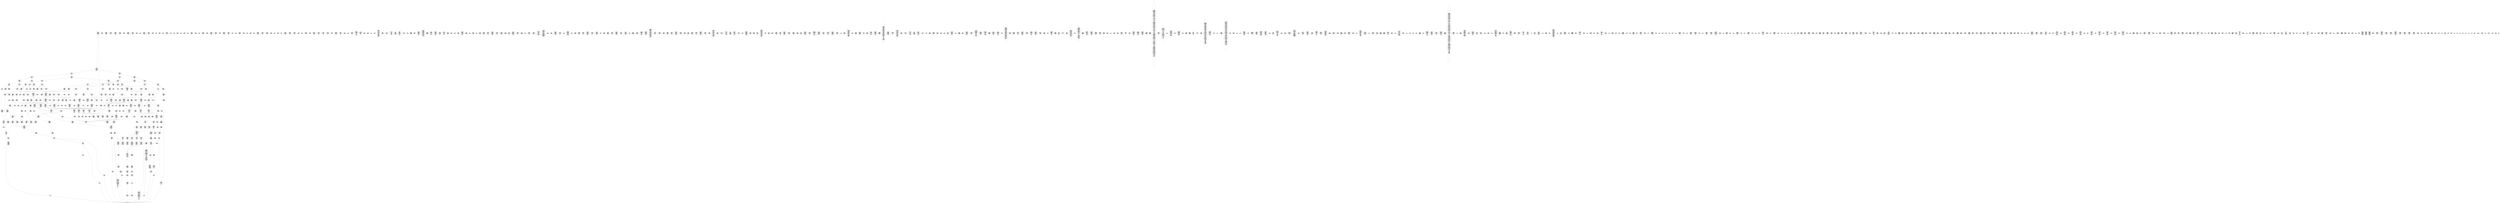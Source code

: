 /* Generated by GvGen v.1.0 (https://www.github.com/stricaud/gvgen) */

digraph G {
compound=true;
   node1 [label="[anywhere]"];
   node2 [label="# 0x0
PUSHX Data
PUSHX Data
MSTORE
PUSHX LogicData
CALLDATASIZE
LT
PUSHX Data
JUMPI
"];
   node3 [label="# 0xd
PUSHX Data
CALLDATALOAD
PUSHX BitData
SHR
PUSHX LogicData
GT
PUSHX Data
JUMPI
"];
   node4 [label="# 0x1e
PUSHX LogicData
GT
PUSHX Data
JUMPI
"];
   node5 [label="# 0x29
PUSHX LogicData
GT
PUSHX Data
JUMPI
"];
   node6 [label="# 0x34
PUSHX LogicData
EQ
PUSHX Data
JUMPI
"];
   node7 [label="# 0x3f
PUSHX LogicData
EQ
PUSHX Data
JUMPI
"];
   node8 [label="# 0x4a
PUSHX LogicData
EQ
PUSHX Data
JUMPI
"];
   node9 [label="# 0x55
PUSHX LogicData
EQ
PUSHX Data
JUMPI
"];
   node10 [label="# 0x60
PUSHX LogicData
EQ
PUSHX Data
JUMPI
"];
   node11 [label="# 0x6b
PUSHX Data
JUMP
"];
   node12 [label="# 0x6f
JUMPDEST
PUSHX LogicData
EQ
PUSHX Data
JUMPI
"];
   node13 [label="# 0x7b
PUSHX LogicData
EQ
PUSHX Data
JUMPI
"];
   node14 [label="# 0x86
PUSHX LogicData
EQ
PUSHX Data
JUMPI
"];
   node15 [label="# 0x91
PUSHX LogicData
EQ
PUSHX Data
JUMPI
"];
   node16 [label="# 0x9c
PUSHX Data
JUMP
"];
   node17 [label="# 0xa0
JUMPDEST
PUSHX LogicData
GT
PUSHX Data
JUMPI
"];
   node18 [label="# 0xac
PUSHX LogicData
EQ
PUSHX Data
JUMPI
"];
   node19 [label="# 0xb7
PUSHX LogicData
EQ
PUSHX Data
JUMPI
"];
   node20 [label="# 0xc2
PUSHX LogicData
EQ
PUSHX Data
JUMPI
"];
   node21 [label="# 0xcd
PUSHX LogicData
EQ
PUSHX Data
JUMPI
"];
   node22 [label="# 0xd8
PUSHX LogicData
EQ
PUSHX Data
JUMPI
"];
   node23 [label="# 0xe3
PUSHX Data
JUMP
"];
   node24 [label="# 0xe7
JUMPDEST
PUSHX LogicData
EQ
PUSHX Data
JUMPI
"];
   node25 [label="# 0xf3
PUSHX LogicData
EQ
PUSHX Data
JUMPI
"];
   node26 [label="# 0xfe
PUSHX LogicData
EQ
PUSHX Data
JUMPI
"];
   node27 [label="# 0x109
PUSHX LogicData
EQ
PUSHX Data
JUMPI
"];
   node28 [label="# 0x114
PUSHX Data
JUMP
"];
   node29 [label="# 0x118
JUMPDEST
PUSHX LogicData
GT
PUSHX Data
JUMPI
"];
   node30 [label="# 0x124
PUSHX LogicData
GT
PUSHX Data
JUMPI
"];
   node31 [label="# 0x12f
PUSHX LogicData
EQ
PUSHX Data
JUMPI
"];
   node32 [label="# 0x13a
PUSHX LogicData
EQ
PUSHX Data
JUMPI
"];
   node33 [label="# 0x145
PUSHX LogicData
EQ
PUSHX Data
JUMPI
"];
   node34 [label="# 0x150
PUSHX LogicData
EQ
PUSHX Data
JUMPI
"];
   node35 [label="# 0x15b
PUSHX LogicData
EQ
PUSHX Data
JUMPI
"];
   node36 [label="# 0x166
PUSHX Data
JUMP
"];
   node37 [label="# 0x16a
JUMPDEST
PUSHX LogicData
EQ
PUSHX Data
JUMPI
"];
   node38 [label="# 0x176
PUSHX LogicData
EQ
PUSHX Data
JUMPI
"];
   node39 [label="# 0x181
PUSHX LogicData
EQ
PUSHX Data
JUMPI
"];
   node40 [label="# 0x18c
PUSHX LogicData
EQ
PUSHX Data
JUMPI
"];
   node41 [label="# 0x197
PUSHX Data
JUMP
"];
   node42 [label="# 0x19b
JUMPDEST
PUSHX LogicData
GT
PUSHX Data
JUMPI
"];
   node43 [label="# 0x1a7
PUSHX LogicData
EQ
PUSHX Data
JUMPI
"];
   node44 [label="# 0x1b2
PUSHX LogicData
EQ
PUSHX Data
JUMPI
"];
   node45 [label="# 0x1bd
PUSHX LogicData
EQ
PUSHX Data
JUMPI
"];
   node46 [label="# 0x1c8
PUSHX LogicData
EQ
PUSHX Data
JUMPI
"];
   node47 [label="# 0x1d3
PUSHX LogicData
EQ
PUSHX Data
JUMPI
"];
   node48 [label="# 0x1de
PUSHX Data
JUMP
"];
   node49 [label="# 0x1e2
JUMPDEST
PUSHX LogicData
EQ
PUSHX Data
JUMPI
"];
   node50 [label="# 0x1ee
PUSHX LogicData
EQ
PUSHX Data
JUMPI
"];
   node51 [label="# 0x1f9
PUSHX LogicData
EQ
PUSHX Data
JUMPI
"];
   node52 [label="# 0x204
PUSHX LogicData
EQ
PUSHX Data
JUMPI
"];
   node53 [label="# 0x20f
JUMPDEST
PUSHX Data
REVERT
"];
   node54 [label="# 0x214
JUMPDEST
CALLVALUE
ISZERO
PUSHX Data
JUMPI
"];
   node55 [label="# 0x21c
PUSHX Data
REVERT
"];
   node56 [label="# 0x220
JUMPDEST
PUSHX Data
PUSHX ArithData
CALLDATASIZE
SUB
ADD
PUSHX Data
PUSHX Data
JUMP
"];
   node57 [label="# 0x236
JUMPDEST
PUSHX Data
JUMP
"];
   node58 [label="# 0x23b
JUMPDEST
PUSHX MemData
MLOAD
PUSHX Data
PUSHX Data
JUMP
"];
   node59 [label="# 0x248
JUMPDEST
PUSHX MemData
MLOAD
SUB
RETURN
"];
   node60 [label="# 0x251
JUMPDEST
CALLVALUE
ISZERO
PUSHX Data
JUMPI
"];
   node61 [label="# 0x259
PUSHX Data
REVERT
"];
   node62 [label="# 0x25d
JUMPDEST
PUSHX Data
PUSHX Data
JUMP
"];
   node63 [label="# 0x266
JUMPDEST
PUSHX MemData
MLOAD
PUSHX Data
PUSHX Data
JUMP
"];
   node64 [label="# 0x273
JUMPDEST
PUSHX MemData
MLOAD
SUB
RETURN
"];
   node65 [label="# 0x27c
JUMPDEST
CALLVALUE
ISZERO
PUSHX Data
JUMPI
"];
   node66 [label="# 0x284
PUSHX Data
REVERT
"];
   node67 [label="# 0x288
JUMPDEST
PUSHX Data
PUSHX ArithData
CALLDATASIZE
SUB
ADD
PUSHX Data
PUSHX Data
JUMP
"];
   node68 [label="# 0x29e
JUMPDEST
PUSHX Data
JUMP
"];
   node69 [label="# 0x2a3
JUMPDEST
PUSHX MemData
MLOAD
PUSHX Data
PUSHX Data
JUMP
"];
   node70 [label="# 0x2b0
JUMPDEST
PUSHX MemData
MLOAD
SUB
RETURN
"];
   node71 [label="# 0x2b9
JUMPDEST
CALLVALUE
ISZERO
PUSHX Data
JUMPI
"];
   node72 [label="# 0x2c1
PUSHX Data
REVERT
"];
   node73 [label="# 0x2c5
JUMPDEST
PUSHX Data
PUSHX ArithData
CALLDATASIZE
SUB
ADD
PUSHX Data
PUSHX Data
JUMP
"];
   node74 [label="# 0x2db
JUMPDEST
PUSHX Data
JUMP
"];
   node75 [label="# 0x2e0
JUMPDEST
STOP
"];
   node76 [label="# 0x2e2
JUMPDEST
CALLVALUE
ISZERO
PUSHX Data
JUMPI
"];
   node77 [label="# 0x2ea
PUSHX Data
REVERT
"];
   node78 [label="# 0x2ee
JUMPDEST
PUSHX Data
PUSHX Data
JUMP
"];
   node79 [label="# 0x2f7
JUMPDEST
PUSHX MemData
MLOAD
PUSHX Data
PUSHX Data
JUMP
"];
   node80 [label="# 0x304
JUMPDEST
PUSHX MemData
MLOAD
SUB
RETURN
"];
   node81 [label="# 0x30d
JUMPDEST
CALLVALUE
ISZERO
PUSHX Data
JUMPI
"];
   node82 [label="# 0x315
PUSHX Data
REVERT
"];
   node83 [label="# 0x319
JUMPDEST
PUSHX Data
PUSHX ArithData
CALLDATASIZE
SUB
ADD
PUSHX Data
PUSHX Data
JUMP
"];
   node84 [label="# 0x32f
JUMPDEST
PUSHX Data
JUMP
"];
   node85 [label="# 0x334
JUMPDEST
STOP
"];
   node86 [label="# 0x336
JUMPDEST
CALLVALUE
ISZERO
PUSHX Data
JUMPI
"];
   node87 [label="# 0x33e
PUSHX Data
REVERT
"];
   node88 [label="# 0x342
JUMPDEST
PUSHX Data
PUSHX ArithData
CALLDATASIZE
SUB
ADD
PUSHX Data
PUSHX Data
JUMP
"];
   node89 [label="# 0x358
JUMPDEST
PUSHX Data
JUMP
"];
   node90 [label="# 0x35d
JUMPDEST
STOP
"];
   node91 [label="# 0x35f
JUMPDEST
CALLVALUE
ISZERO
PUSHX Data
JUMPI
"];
   node92 [label="# 0x367
PUSHX Data
REVERT
"];
   node93 [label="# 0x36b
JUMPDEST
PUSHX Data
PUSHX Data
JUMP
"];
   node94 [label="# 0x374
JUMPDEST
PUSHX MemData
MLOAD
PUSHX Data
PUSHX Data
JUMP
"];
   node95 [label="# 0x381
JUMPDEST
PUSHX MemData
MLOAD
SUB
RETURN
"];
   node96 [label="# 0x38a
JUMPDEST
CALLVALUE
ISZERO
PUSHX Data
JUMPI
"];
   node97 [label="# 0x392
PUSHX Data
REVERT
"];
   node98 [label="# 0x396
JUMPDEST
PUSHX Data
PUSHX Data
JUMP
"];
   node99 [label="# 0x39f
JUMPDEST
STOP
"];
   node100 [label="# 0x3a1
JUMPDEST
CALLVALUE
ISZERO
PUSHX Data
JUMPI
"];
   node101 [label="# 0x3a9
PUSHX Data
REVERT
"];
   node102 [label="# 0x3ad
JUMPDEST
PUSHX Data
PUSHX Data
JUMP
"];
   node103 [label="# 0x3b6
JUMPDEST
STOP
"];
   node104 [label="# 0x3b8
JUMPDEST
CALLVALUE
ISZERO
PUSHX Data
JUMPI
"];
   node105 [label="# 0x3c0
PUSHX Data
REVERT
"];
   node106 [label="# 0x3c4
JUMPDEST
PUSHX Data
PUSHX ArithData
CALLDATASIZE
SUB
ADD
PUSHX Data
PUSHX Data
JUMP
"];
   node107 [label="# 0x3da
JUMPDEST
PUSHX Data
JUMP
"];
   node108 [label="# 0x3df
JUMPDEST
STOP
"];
   node109 [label="# 0x3e1
JUMPDEST
CALLVALUE
ISZERO
PUSHX Data
JUMPI
"];
   node110 [label="# 0x3e9
PUSHX Data
REVERT
"];
   node111 [label="# 0x3ed
JUMPDEST
PUSHX Data
PUSHX ArithData
CALLDATASIZE
SUB
ADD
PUSHX Data
PUSHX Data
JUMP
"];
   node112 [label="# 0x403
JUMPDEST
PUSHX Data
JUMP
"];
   node113 [label="# 0x408
JUMPDEST
STOP
"];
   node114 [label="# 0x40a
JUMPDEST
CALLVALUE
ISZERO
PUSHX Data
JUMPI
"];
   node115 [label="# 0x412
PUSHX Data
REVERT
"];
   node116 [label="# 0x416
JUMPDEST
PUSHX Data
PUSHX Data
JUMP
"];
   node117 [label="# 0x41f
JUMPDEST
PUSHX MemData
MLOAD
PUSHX Data
PUSHX Data
JUMP
"];
   node118 [label="# 0x42c
JUMPDEST
PUSHX MemData
MLOAD
SUB
RETURN
"];
   node119 [label="# 0x435
JUMPDEST
CALLVALUE
ISZERO
PUSHX Data
JUMPI
"];
   node120 [label="# 0x43d
PUSHX Data
REVERT
"];
   node121 [label="# 0x441
JUMPDEST
PUSHX Data
PUSHX ArithData
CALLDATASIZE
SUB
ADD
PUSHX Data
PUSHX Data
JUMP
"];
   node122 [label="# 0x457
JUMPDEST
PUSHX Data
JUMP
"];
   node123 [label="# 0x45c
JUMPDEST
STOP
"];
   node124 [label="# 0x45e
JUMPDEST
CALLVALUE
ISZERO
PUSHX Data
JUMPI
"];
   node125 [label="# 0x466
PUSHX Data
REVERT
"];
   node126 [label="# 0x46a
JUMPDEST
PUSHX Data
PUSHX Data
JUMP
"];
   node127 [label="# 0x473
JUMPDEST
PUSHX MemData
MLOAD
PUSHX Data
PUSHX Data
JUMP
"];
   node128 [label="# 0x480
JUMPDEST
PUSHX MemData
MLOAD
SUB
RETURN
"];
   node129 [label="# 0x489
JUMPDEST
CALLVALUE
ISZERO
PUSHX Data
JUMPI
"];
   node130 [label="# 0x491
PUSHX Data
REVERT
"];
   node131 [label="# 0x495
JUMPDEST
PUSHX Data
PUSHX ArithData
CALLDATASIZE
SUB
ADD
PUSHX Data
PUSHX Data
JUMP
"];
   node132 [label="# 0x4ab
JUMPDEST
PUSHX Data
JUMP
"];
   node133 [label="# 0x4b0
JUMPDEST
PUSHX MemData
MLOAD
PUSHX Data
PUSHX Data
JUMP
"];
   node134 [label="# 0x4bd
JUMPDEST
PUSHX MemData
MLOAD
SUB
RETURN
"];
   node135 [label="# 0x4c6
JUMPDEST
CALLVALUE
ISZERO
PUSHX Data
JUMPI
"];
   node136 [label="# 0x4ce
PUSHX Data
REVERT
"];
   node137 [label="# 0x4d2
JUMPDEST
PUSHX Data
PUSHX ArithData
CALLDATASIZE
SUB
ADD
PUSHX Data
PUSHX Data
JUMP
"];
   node138 [label="# 0x4e8
JUMPDEST
PUSHX Data
JUMP
"];
   node139 [label="# 0x4ed
JUMPDEST
PUSHX MemData
MLOAD
PUSHX Data
PUSHX Data
JUMP
"];
   node140 [label="# 0x4fa
JUMPDEST
PUSHX MemData
MLOAD
SUB
RETURN
"];
   node141 [label="# 0x503
JUMPDEST
CALLVALUE
ISZERO
PUSHX Data
JUMPI
"];
   node142 [label="# 0x50b
PUSHX Data
REVERT
"];
   node143 [label="# 0x50f
JUMPDEST
PUSHX Data
PUSHX Data
JUMP
"];
   node144 [label="# 0x518
JUMPDEST
STOP
"];
   node145 [label="# 0x51a
JUMPDEST
CALLVALUE
ISZERO
PUSHX Data
JUMPI
"];
   node146 [label="# 0x522
PUSHX Data
REVERT
"];
   node147 [label="# 0x526
JUMPDEST
PUSHX Data
PUSHX Data
JUMP
"];
   node148 [label="# 0x52f
JUMPDEST
STOP
"];
   node149 [label="# 0x531
JUMPDEST
CALLVALUE
ISZERO
PUSHX Data
JUMPI
"];
   node150 [label="# 0x539
PUSHX Data
REVERT
"];
   node151 [label="# 0x53d
JUMPDEST
PUSHX Data
PUSHX Data
JUMP
"];
   node152 [label="# 0x546
JUMPDEST
PUSHX MemData
MLOAD
PUSHX Data
PUSHX Data
JUMP
"];
   node153 [label="# 0x553
JUMPDEST
PUSHX MemData
MLOAD
SUB
RETURN
"];
   node154 [label="# 0x55c
JUMPDEST
CALLVALUE
ISZERO
PUSHX Data
JUMPI
"];
   node155 [label="# 0x564
PUSHX Data
REVERT
"];
   node156 [label="# 0x568
JUMPDEST
PUSHX Data
PUSHX ArithData
CALLDATASIZE
SUB
ADD
PUSHX Data
PUSHX Data
JUMP
"];
   node157 [label="# 0x57e
JUMPDEST
PUSHX Data
JUMP
"];
   node158 [label="# 0x583
JUMPDEST
STOP
"];
   node159 [label="# 0x585
JUMPDEST
CALLVALUE
ISZERO
PUSHX Data
JUMPI
"];
   node160 [label="# 0x58d
PUSHX Data
REVERT
"];
   node161 [label="# 0x591
JUMPDEST
PUSHX Data
PUSHX ArithData
CALLDATASIZE
SUB
ADD
PUSHX Data
PUSHX Data
JUMP
"];
   node162 [label="# 0x5a7
JUMPDEST
PUSHX Data
JUMP
"];
   node163 [label="# 0x5ac
JUMPDEST
STOP
"];
   node164 [label="# 0x5ae
JUMPDEST
CALLVALUE
ISZERO
PUSHX Data
JUMPI
"];
   node165 [label="# 0x5b6
PUSHX Data
REVERT
"];
   node166 [label="# 0x5ba
JUMPDEST
PUSHX Data
PUSHX Data
JUMP
"];
   node167 [label="# 0x5c3
JUMPDEST
PUSHX MemData
MLOAD
PUSHX Data
PUSHX Data
JUMP
"];
   node168 [label="# 0x5d0
JUMPDEST
PUSHX MemData
MLOAD
SUB
RETURN
"];
   node169 [label="# 0x5d9
JUMPDEST
CALLVALUE
ISZERO
PUSHX Data
JUMPI
"];
   node170 [label="# 0x5e1
PUSHX Data
REVERT
"];
   node171 [label="# 0x5e5
JUMPDEST
PUSHX Data
PUSHX Data
JUMP
"];
   node172 [label="# 0x5ee
JUMPDEST
PUSHX MemData
MLOAD
PUSHX Data
PUSHX Data
JUMP
"];
   node173 [label="# 0x5fb
JUMPDEST
PUSHX MemData
MLOAD
SUB
RETURN
"];
   node174 [label="# 0x604
JUMPDEST
PUSHX Data
PUSHX ArithData
CALLDATASIZE
SUB
ADD
PUSHX Data
PUSHX Data
JUMP
"];
   node175 [label="# 0x619
JUMPDEST
PUSHX Data
JUMP
"];
   node176 [label="# 0x61e
JUMPDEST
STOP
"];
   node177 [label="# 0x620
JUMPDEST
CALLVALUE
ISZERO
PUSHX Data
JUMPI
"];
   node178 [label="# 0x628
PUSHX Data
REVERT
"];
   node179 [label="# 0x62c
JUMPDEST
PUSHX Data
PUSHX ArithData
CALLDATASIZE
SUB
ADD
PUSHX Data
PUSHX Data
JUMP
"];
   node180 [label="# 0x642
JUMPDEST
PUSHX Data
JUMP
"];
   node181 [label="# 0x647
JUMPDEST
STOP
"];
   node182 [label="# 0x649
JUMPDEST
CALLVALUE
ISZERO
PUSHX Data
JUMPI
"];
   node183 [label="# 0x651
PUSHX Data
REVERT
"];
   node184 [label="# 0x655
JUMPDEST
PUSHX Data
PUSHX Data
JUMP
"];
   node185 [label="# 0x65e
JUMPDEST
PUSHX MemData
MLOAD
PUSHX Data
PUSHX Data
JUMP
"];
   node186 [label="# 0x66b
JUMPDEST
PUSHX MemData
MLOAD
SUB
RETURN
"];
   node187 [label="# 0x674
JUMPDEST
CALLVALUE
ISZERO
PUSHX Data
JUMPI
"];
   node188 [label="# 0x67c
PUSHX Data
REVERT
"];
   node189 [label="# 0x680
JUMPDEST
PUSHX Data
PUSHX Data
JUMP
"];
   node190 [label="# 0x689
JUMPDEST
PUSHX MemData
MLOAD
PUSHX Data
PUSHX Data
JUMP
"];
   node191 [label="# 0x696
JUMPDEST
PUSHX MemData
MLOAD
SUB
RETURN
"];
   node192 [label="# 0x69f
JUMPDEST
CALLVALUE
ISZERO
PUSHX Data
JUMPI
"];
   node193 [label="# 0x6a7
PUSHX Data
REVERT
"];
   node194 [label="# 0x6ab
JUMPDEST
PUSHX Data
PUSHX ArithData
CALLDATASIZE
SUB
ADD
PUSHX Data
PUSHX Data
JUMP
"];
   node195 [label="# 0x6c1
JUMPDEST
PUSHX Data
JUMP
"];
   node196 [label="# 0x6c6
JUMPDEST
STOP
"];
   node197 [label="# 0x6c8
JUMPDEST
CALLVALUE
ISZERO
PUSHX Data
JUMPI
"];
   node198 [label="# 0x6d0
PUSHX Data
REVERT
"];
   node199 [label="# 0x6d4
JUMPDEST
PUSHX Data
PUSHX Data
JUMP
"];
   node200 [label="# 0x6dd
JUMPDEST
PUSHX MemData
MLOAD
PUSHX Data
PUSHX Data
JUMP
"];
   node201 [label="# 0x6ea
JUMPDEST
PUSHX MemData
MLOAD
SUB
RETURN
"];
   node202 [label="# 0x6f3
JUMPDEST
CALLVALUE
ISZERO
PUSHX Data
JUMPI
"];
   node203 [label="# 0x6fb
PUSHX Data
REVERT
"];
   node204 [label="# 0x6ff
JUMPDEST
PUSHX Data
PUSHX ArithData
CALLDATASIZE
SUB
ADD
PUSHX Data
PUSHX Data
JUMP
"];
   node205 [label="# 0x715
JUMPDEST
PUSHX Data
JUMP
"];
   node206 [label="# 0x71a
JUMPDEST
PUSHX MemData
MLOAD
PUSHX Data
PUSHX Data
JUMP
"];
   node207 [label="# 0x727
JUMPDEST
PUSHX MemData
MLOAD
SUB
RETURN
"];
   node208 [label="# 0x730
JUMPDEST
CALLVALUE
ISZERO
PUSHX Data
JUMPI
"];
   node209 [label="# 0x738
PUSHX Data
REVERT
"];
   node210 [label="# 0x73c
JUMPDEST
PUSHX Data
PUSHX Data
JUMP
"];
   node211 [label="# 0x745
JUMPDEST
PUSHX MemData
MLOAD
PUSHX Data
PUSHX Data
JUMP
"];
   node212 [label="# 0x752
JUMPDEST
PUSHX MemData
MLOAD
SUB
RETURN
"];
   node213 [label="# 0x75b
JUMPDEST
CALLVALUE
ISZERO
PUSHX Data
JUMPI
"];
   node214 [label="# 0x763
PUSHX Data
REVERT
"];
   node215 [label="# 0x767
JUMPDEST
PUSHX Data
PUSHX Data
JUMP
"];
   node216 [label="# 0x770
JUMPDEST
PUSHX MemData
MLOAD
PUSHX Data
PUSHX Data
JUMP
"];
   node217 [label="# 0x77d
JUMPDEST
PUSHX MemData
MLOAD
SUB
RETURN
"];
   node218 [label="# 0x786
JUMPDEST
CALLVALUE
ISZERO
PUSHX Data
JUMPI
"];
   node219 [label="# 0x78e
PUSHX Data
REVERT
"];
   node220 [label="# 0x792
JUMPDEST
PUSHX Data
PUSHX ArithData
CALLDATASIZE
SUB
ADD
PUSHX Data
PUSHX Data
JUMP
"];
   node221 [label="# 0x7a8
JUMPDEST
PUSHX Data
JUMP
"];
   node222 [label="# 0x7ad
JUMPDEST
PUSHX MemData
MLOAD
PUSHX Data
PUSHX Data
JUMP
"];
   node223 [label="# 0x7ba
JUMPDEST
PUSHX MemData
MLOAD
SUB
RETURN
"];
   node224 [label="# 0x7c3
JUMPDEST
CALLVALUE
ISZERO
PUSHX Data
JUMPI
"];
   node225 [label="# 0x7cb
PUSHX Data
REVERT
"];
   node226 [label="# 0x7cf
JUMPDEST
PUSHX Data
PUSHX ArithData
CALLDATASIZE
SUB
ADD
PUSHX Data
PUSHX Data
JUMP
"];
   node227 [label="# 0x7e5
JUMPDEST
PUSHX Data
JUMP
"];
   node228 [label="# 0x7ea
JUMPDEST
STOP
"];
   node229 [label="# 0x7ec
JUMPDEST
CALLVALUE
ISZERO
PUSHX Data
JUMPI
"];
   node230 [label="# 0x7f4
PUSHX Data
REVERT
"];
   node231 [label="# 0x7f8
JUMPDEST
PUSHX Data
PUSHX Data
JUMP
"];
   node232 [label="# 0x801
JUMPDEST
PUSHX MemData
MLOAD
PUSHX Data
PUSHX Data
JUMP
"];
   node233 [label="# 0x80e
JUMPDEST
PUSHX MemData
MLOAD
SUB
RETURN
"];
   node234 [label="# 0x817
JUMPDEST
PUSHX Data
PUSHX BitData
PUSHX BitData
NOT
AND
PUSHX BitData
NOT
AND
EQ
PUSHX Data
JUMPI
"];
   node235 [label="# 0x880
PUSHX BitData
PUSHX BitData
NOT
AND
PUSHX BitData
NOT
AND
EQ
"];
   node236 [label="# 0x8e2
JUMPDEST
PUSHX Data
JUMPI
"];
   node237 [label="# 0x8e8
PUSHX Data
PUSHX Data
JUMP
"];
   node238 [label="# 0x8f1
JUMPDEST
"];
   node239 [label="# 0x8f2
JUMPDEST
JUMP
"];
   node240 [label="# 0x8f9
JUMPDEST
PUSHX Data
PUSHX StorData
SLOAD
PUSHX Data
PUSHX Data
JUMP
"];
   node241 [label="# 0x908
JUMPDEST
PUSHX ArithData
ADD
PUSHX ArithData
DIV
MUL
PUSHX ArithData
ADD
PUSHX MemData
MLOAD
ADD
PUSHX Data
MSTORE
MSTORE
PUSHX ArithData
ADD
SLOAD
PUSHX Data
PUSHX Data
JUMP
"];
   node242 [label="# 0x934
JUMPDEST
ISZERO
PUSHX Data
JUMPI
"];
   node243 [label="# 0x93b
PUSHX LogicData
LT
PUSHX Data
JUMPI
"];
   node244 [label="# 0x943
PUSHX ArithData
SLOAD
DIV
MUL
MSTORE
PUSHX ArithData
ADD
PUSHX Data
JUMP
"];
   node245 [label="# 0x956
JUMPDEST
ADD
PUSHX Data
MSTORE
PUSHX Data
PUSHX Data
SHA3
"];
   node246 [label="# 0x964
JUMPDEST
SLOAD
MSTORE
PUSHX ArithData
ADD
PUSHX ArithData
ADD
GT
PUSHX Data
JUMPI
"];
   node247 [label="# 0x978
SUB
PUSHX BitData
AND
ADD
"];
   node248 [label="# 0x981
JUMPDEST
JUMP
"];
   node249 [label="# 0x98b
JUMPDEST
PUSHX Data
PUSHX Data
PUSHX Data
JUMP
"];
   node250 [label="# 0x996
JUMPDEST
PUSHX Data
JUMPI
"];
   node251 [label="# 0x99b
PUSHX MemData
MLOAD
PUSHX Data
MSTORE
PUSHX ArithData
ADD
PUSHX MemData
MLOAD
SUB
REVERT
"];
   node252 [label="# 0x9cc
JUMPDEST
PUSHX Data
PUSHX ArithData
MSTORE
PUSHX ArithData
ADD
MSTORE
PUSHX ArithData
ADD
PUSHX Data
SHA3
PUSHX ArithData
SLOAD
PUSHX ArithData
EXP
DIV
PUSHX BitData
AND
JUMP
"];
   node253 [label="# 0xa07
JUMPDEST
PUSHX Data
PUSHX Data
PUSHX Data
JUMP
"];
   node254 [label="# 0xa12
JUMPDEST
PUSHX BitData
AND
PUSHX BitData
AND
EQ
ISZERO
PUSHX Data
JUMPI
"];
   node255 [label="# 0xa49
PUSHX MemData
MLOAD
PUSHX Data
MSTORE
PUSHX ArithData
ADD
PUSHX MemData
MLOAD
SUB
REVERT
"];
   node256 [label="# 0xa7a
JUMPDEST
PUSHX BitData
AND
PUSHX Data
PUSHX Data
JUMP
"];
   node257 [label="# 0xa99
JUMPDEST
PUSHX BitData
AND
EQ
ISZERO
ISZERO
PUSHX Data
JUMPI
"];
   node258 [label="# 0xab8
PUSHX Data
PUSHX Data
PUSHX Data
JUMP
"];
   node259 [label="# 0xac4
JUMPDEST
PUSHX Data
JUMP
"];
   node260 [label="# 0xac9
JUMPDEST
ISZERO
"];
   node261 [label="# 0xacb
JUMPDEST
ISZERO
PUSHX Data
JUMPI
"];
   node262 [label="# 0xad1
PUSHX MemData
MLOAD
PUSHX Data
MSTORE
PUSHX ArithData
ADD
PUSHX MemData
MLOAD
SUB
REVERT
"];
   node263 [label="# 0xb02
JUMPDEST
PUSHX Data
PUSHX Data
JUMP
"];
   node264 [label="# 0xb0d
JUMPDEST
JUMP
"];
   node265 [label="# 0xb12
JUMPDEST
PUSHX Data
PUSHX Data
PUSHX Data
JUMP
"];
   node266 [label="# 0xb1c
JUMPDEST
PUSHX StorData
SLOAD
PUSHX StorData
SLOAD
SUB
SUB
JUMP
"];
   node267 [label="# 0xb29
JUMPDEST
PUSHX Data
PUSHX Data
JUMP
"];
   node268 [label="# 0xb34
JUMPDEST
JUMP
"];
   node269 [label="# 0xb39
JUMPDEST
PUSHX Data
PUSHX Data
JUMP
"];
   node270 [label="# 0xb41
JUMPDEST
PUSHX BitData
AND
PUSHX Data
PUSHX Data
JUMP
"];
   node271 [label="# 0xb5f
JUMPDEST
PUSHX BitData
AND
EQ
PUSHX Data
JUMPI
"];
   node272 [label="# 0xb7b
PUSHX MemData
MLOAD
PUSHX Data
MSTORE
PUSHX ArithData
ADD
PUSHX Data
PUSHX Data
JUMP
"];
   node273 [label="# 0xbac
JUMPDEST
PUSHX MemData
MLOAD
SUB
REVERT
"];
   node274 [label="# 0xbb5
JUMPDEST
PUSHX StorData
SLOAD
PUSHX Data
PUSHX Data
JUMP
"];
   node275 [label="# 0xbc1
JUMPDEST
PUSHX Data
PUSHX Data
JUMP
"];
   node276 [label="# 0xbcb
JUMPDEST
GT
ISZERO
PUSHX Data
JUMPI
"];
   node277 [label="# 0xbd2
PUSHX MemData
MLOAD
PUSHX Data
MSTORE
PUSHX ArithData
ADD
PUSHX Data
PUSHX Data
JUMP
"];
   node278 [label="# 0xc03
JUMPDEST
PUSHX MemData
MLOAD
SUB
REVERT
"];
   node279 [label="# 0xc0c
JUMPDEST
PUSHX Data
PUSHX Data
JUMP
"];
   node280 [label="# 0xc16
JUMPDEST
JUMP
"];
   node281 [label="# 0xc1a
JUMPDEST
PUSHX StorData
SLOAD
JUMP
"];
   node282 [label="# 0xc20
JUMPDEST
PUSHX Data
PUSHX Data
JUMP
"];
   node283 [label="# 0xc28
JUMPDEST
PUSHX BitData
AND
PUSHX Data
PUSHX Data
JUMP
"];
   node284 [label="# 0xc46
JUMPDEST
PUSHX BitData
AND
EQ
PUSHX Data
JUMPI
"];
   node285 [label="# 0xc62
PUSHX MemData
MLOAD
PUSHX Data
MSTORE
PUSHX ArithData
ADD
PUSHX Data
PUSHX Data
JUMP
"];
   node286 [label="# 0xc93
JUMPDEST
PUSHX MemData
MLOAD
SUB
REVERT
"];
   node287 [label="# 0xc9c
JUMPDEST
PUSHX StorData
PUSHX ArithData
SLOAD
PUSHX ArithData
EXP
DIV
PUSHX BitData
AND
ISZERO
PUSHX StorData
PUSHX ArithData
PUSHX ArithData
EXP
SLOAD
PUSHX ArithData
MUL
NOT
AND
ISZERO
ISZERO
MUL
OR
SSTORE
JUMP
"];
   node288 [label="# 0xcc8
JUMPDEST
PUSHX Data
PUSHX Data
JUMP
"];
   node289 [label="# 0xcd0
JUMPDEST
PUSHX BitData
AND
PUSHX Data
PUSHX Data
JUMP
"];
   node290 [label="# 0xcee
JUMPDEST
PUSHX BitData
AND
EQ
PUSHX Data
JUMPI
"];
   node291 [label="# 0xd0a
PUSHX MemData
MLOAD
PUSHX Data
MSTORE
PUSHX ArithData
ADD
PUSHX Data
PUSHX Data
JUMP
"];
   node292 [label="# 0xd3b
JUMPDEST
PUSHX MemData
MLOAD
SUB
REVERT
"];
   node293 [label="# 0xd44
JUMPDEST
PUSHX Data
CALLER
PUSHX BitData
AND
SELFBALANCE
PUSHX MemData
MLOAD
PUSHX Data
PUSHX Data
JUMP
"];
   node294 [label="# 0xd6a
JUMPDEST
PUSHX Data
PUSHX MemData
MLOAD
SUB
GAS
CALL
RETURNDATASIZE
PUSHX LogicData
EQ
PUSHX Data
JUMPI
"];
   node295 [label="# 0xd86
PUSHX MemData
MLOAD
PUSHX BitData
NOT
PUSHX ArithData
RETURNDATASIZE
ADD
AND
ADD
PUSHX Data
MSTORE
RETURNDATASIZE
MSTORE
RETURNDATASIZE
PUSHX Data
PUSHX ArithData
ADD
RETURNDATACOPY
PUSHX Data
JUMP
"];
   node296 [label="# 0xda7
JUMPDEST
PUSHX Data
"];
   node297 [label="# 0xdac
JUMPDEST
PUSHX Data
JUMPI
"];
   node298 [label="# 0xdb6
PUSHX MemData
MLOAD
PUSHX Data
MSTORE
PUSHX ArithData
ADD
PUSHX Data
PUSHX Data
JUMP
"];
   node299 [label="# 0xde7
JUMPDEST
PUSHX MemData
MLOAD
SUB
REVERT
"];
   node300 [label="# 0xdf0
JUMPDEST
JUMP
"];
   node301 [label="# 0xdf3
JUMPDEST
PUSHX Data
PUSHX MemData
MLOAD
PUSHX ArithData
ADD
PUSHX Data
MSTORE
PUSHX Data
MSTORE
PUSHX Data
JUMP
"];
   node302 [label="# 0xe0e
JUMPDEST
JUMP
"];
   node303 [label="# 0xe13
JUMPDEST
PUSHX Data
PUSHX Data
JUMP
"];
   node304 [label="# 0xe1b
JUMPDEST
PUSHX BitData
AND
PUSHX Data
PUSHX Data
JUMP
"];
   node305 [label="# 0xe39
JUMPDEST
PUSHX BitData
AND
EQ
PUSHX Data
JUMPI
"];
   node306 [label="# 0xe55
PUSHX MemData
MLOAD
PUSHX Data
MSTORE
PUSHX ArithData
ADD
PUSHX Data
PUSHX Data
JUMP
"];
   node307 [label="# 0xe86
JUMPDEST
PUSHX MemData
MLOAD
SUB
REVERT
"];
   node308 [label="# 0xe8f
JUMPDEST
PUSHX Data
MLOAD
PUSHX ArithData
ADD
PUSHX Data
PUSHX Data
JUMP
"];
   node309 [label="# 0xea5
JUMPDEST
JUMP
"];
   node310 [label="# 0xea9
JUMPDEST
PUSHX StorData
PUSHX ArithData
SLOAD
PUSHX ArithData
EXP
DIV
PUSHX BitData
AND
JUMP
"];
   node311 [label="# 0xebc
JUMPDEST
PUSHX Data
PUSHX Data
JUMP
"];
   node312 [label="# 0xec4
JUMPDEST
PUSHX BitData
AND
PUSHX Data
PUSHX Data
JUMP
"];
   node313 [label="# 0xee2
JUMPDEST
PUSHX BitData
AND
EQ
PUSHX Data
JUMPI
"];
   node314 [label="# 0xefe
PUSHX MemData
MLOAD
PUSHX Data
MSTORE
PUSHX ArithData
ADD
PUSHX Data
PUSHX Data
JUMP
"];
   node315 [label="# 0xf2f
JUMPDEST
PUSHX MemData
MLOAD
SUB
REVERT
"];
   node316 [label="# 0xf38
JUMPDEST
PUSHX Data
MLOAD
PUSHX ArithData
ADD
PUSHX Data
PUSHX Data
JUMP
"];
   node317 [label="# 0xf4e
JUMPDEST
JUMP
"];
   node318 [label="# 0xf52
JUMPDEST
PUSHX StorData
SLOAD
JUMP
"];
   node319 [label="# 0xf58
JUMPDEST
PUSHX Data
PUSHX Data
PUSHX Data
JUMP
"];
   node320 [label="# 0xf63
JUMPDEST
PUSHX ArithData
ADD
MLOAD
JUMP
"];
   node321 [label="# 0xf6e
JUMPDEST
PUSHX BitData
PUSHX BitData
AND
PUSHX BitData
AND
EQ
ISZERO
PUSHX Data
JUMPI
"];
   node322 [label="# 0xfa5
PUSHX MemData
MLOAD
PUSHX Data
MSTORE
PUSHX ArithData
ADD
PUSHX MemData
MLOAD
SUB
REVERT
"];
   node323 [label="# 0xfd6
JUMPDEST
PUSHX Data
PUSHX ArithData
PUSHX BitData
AND
PUSHX BitData
AND
MSTORE
PUSHX ArithData
ADD
MSTORE
PUSHX ArithData
ADD
PUSHX Data
SHA3
PUSHX ArithData
ADD
PUSHX ArithData
SLOAD
PUSHX ArithData
EXP
DIV
PUSHX BitData
AND
PUSHX BitData
AND
JUMP
"];
   node324 [label="# 0x103e
JUMPDEST
PUSHX Data
PUSHX Data
JUMP
"];
   node325 [label="# 0x1046
JUMPDEST
PUSHX BitData
AND
PUSHX Data
PUSHX Data
JUMP
"];
   node326 [label="# 0x1064
JUMPDEST
PUSHX BitData
AND
EQ
PUSHX Data
JUMPI
"];
   node327 [label="# 0x1080
PUSHX MemData
MLOAD
PUSHX Data
MSTORE
PUSHX ArithData
ADD
PUSHX Data
PUSHX Data
JUMP
"];
   node328 [label="# 0x10b1
JUMPDEST
PUSHX MemData
MLOAD
SUB
REVERT
"];
   node329 [label="# 0x10ba
JUMPDEST
PUSHX Data
PUSHX Data
PUSHX Data
JUMP
"];
   node330 [label="# 0x10c4
JUMPDEST
JUMP
"];
   node331 [label="# 0x10c6
JUMPDEST
PUSHX Data
PUSHX Data
JUMP
"];
   node332 [label="# 0x10ce
JUMPDEST
PUSHX BitData
AND
PUSHX Data
PUSHX Data
JUMP
"];
   node333 [label="# 0x10ec
JUMPDEST
PUSHX BitData
AND
EQ
PUSHX Data
JUMPI
"];
   node334 [label="# 0x1108
PUSHX MemData
MLOAD
PUSHX Data
MSTORE
PUSHX ArithData
ADD
PUSHX Data
PUSHX Data
JUMP
"];
   node335 [label="# 0x1139
JUMPDEST
PUSHX MemData
MLOAD
SUB
REVERT
"];
   node336 [label="# 0x1142
JUMPDEST
PUSHX StorData
PUSHX ArithData
SLOAD
PUSHX ArithData
EXP
DIV
PUSHX BitData
AND
ISZERO
PUSHX StorData
PUSHX ArithData
PUSHX ArithData
EXP
SLOAD
PUSHX ArithData
MUL
NOT
AND
ISZERO
ISZERO
MUL
OR
SSTORE
JUMP
"];
   node337 [label="# 0x116e
JUMPDEST
PUSHX Data
PUSHX StorData
PUSHX ArithData
SLOAD
PUSHX ArithData
EXP
DIV
PUSHX BitData
AND
JUMP
"];
   node338 [label="# 0x1198
JUMPDEST
PUSHX Data
PUSHX Data
JUMP
"];
   node339 [label="# 0x11a0
JUMPDEST
PUSHX BitData
AND
PUSHX Data
PUSHX Data
JUMP
"];
   node340 [label="# 0x11be
JUMPDEST
PUSHX BitData
AND
EQ
PUSHX Data
JUMPI
"];
   node341 [label="# 0x11da
PUSHX MemData
MLOAD
PUSHX Data
MSTORE
PUSHX ArithData
ADD
PUSHX Data
PUSHX Data
JUMP
"];
   node342 [label="# 0x120b
JUMPDEST
PUSHX MemData
MLOAD
SUB
REVERT
"];
   node343 [label="# 0x1214
JUMPDEST
PUSHX Data
SSTORE
JUMP
"];
   node344 [label="# 0x121e
JUMPDEST
PUSHX Data
PUSHX Data
JUMP
"];
   node345 [label="# 0x1226
JUMPDEST
PUSHX BitData
AND
PUSHX Data
PUSHX Data
JUMP
"];
   node346 [label="# 0x1244
JUMPDEST
PUSHX BitData
AND
EQ
PUSHX Data
JUMPI
"];
   node347 [label="# 0x1260
PUSHX MemData
MLOAD
PUSHX Data
MSTORE
PUSHX ArithData
ADD
PUSHX Data
PUSHX Data
JUMP
"];
   node348 [label="# 0x1291
JUMPDEST
PUSHX MemData
MLOAD
SUB
REVERT
"];
   node349 [label="# 0x129a
JUMPDEST
PUSHX Data
SSTORE
JUMP
"];
   node350 [label="# 0x12a4
JUMPDEST
PUSHX Data
PUSHX StorData
SLOAD
PUSHX Data
PUSHX Data
JUMP
"];
   node351 [label="# 0x12b3
JUMPDEST
PUSHX ArithData
ADD
PUSHX ArithData
DIV
MUL
PUSHX ArithData
ADD
PUSHX MemData
MLOAD
ADD
PUSHX Data
MSTORE
MSTORE
PUSHX ArithData
ADD
SLOAD
PUSHX Data
PUSHX Data
JUMP
"];
   node352 [label="# 0x12df
JUMPDEST
ISZERO
PUSHX Data
JUMPI
"];
   node353 [label="# 0x12e6
PUSHX LogicData
LT
PUSHX Data
JUMPI
"];
   node354 [label="# 0x12ee
PUSHX ArithData
SLOAD
DIV
MUL
MSTORE
PUSHX ArithData
ADD
PUSHX Data
JUMP
"];
   node355 [label="# 0x1301
JUMPDEST
ADD
PUSHX Data
MSTORE
PUSHX Data
PUSHX Data
SHA3
"];
   node356 [label="# 0x130f
JUMPDEST
SLOAD
MSTORE
PUSHX ArithData
ADD
PUSHX ArithData
ADD
GT
PUSHX Data
JUMPI
"];
   node357 [label="# 0x1323
SUB
PUSHX BitData
AND
ADD
"];
   node358 [label="# 0x132c
JUMPDEST
JUMP
"];
   node359 [label="# 0x1336
JUMPDEST
PUSHX StorData
SLOAD
JUMP
"];
   node360 [label="# 0x133c
JUMPDEST
PUSHX Data
PUSHX StorData
SLOAD
PUSHX Data
PUSHX Data
PUSHX StorData
SLOAD
PUSHX Data
PUSHX Data
JUMP
"];
   node361 [label="# 0x1354
JUMPDEST
PUSHX Data
PUSHX Data
JUMP
"];
   node362 [label="# 0x135d
JUMPDEST
PUSHX Data
PUSHX Data
JUMP
"];
   node363 [label="# 0x1367
JUMPDEST
LT
ISZERO
PUSHX Data
JUMPI
"];
   node364 [label="# 0x136f
PUSHX StorData
SLOAD
PUSHX Data
PUSHX ArithData
CALLER
PUSHX BitData
AND
PUSHX BitData
AND
MSTORE
PUSHX ArithData
ADD
MSTORE
PUSHX ArithData
ADD
PUSHX Data
SHA3
SLOAD
PUSHX Data
PUSHX Data
JUMP
"];
   node365 [label="# 0x13bd
JUMPDEST
GT
ISZERO
"];
   node366 [label="# 0x13c0
JUMPDEST
ISZERO
PUSHX Data
JUMPI
"];
   node367 [label="# 0x13c9
PUSHX Data
PUSHX Data
JUMP
"];
   node368 [label="# 0x13d1
JUMPDEST
PUSHX StorData
SLOAD
PUSHX Data
PUSHX Data
JUMP
"];
   node369 [label="# 0x13df
JUMPDEST
CALLVALUE
LT
ISZERO
PUSHX Data
JUMPI
"];
   node370 [label="# 0x13e7
PUSHX MemData
MLOAD
PUSHX Data
MSTORE
PUSHX ArithData
ADD
PUSHX Data
PUSHX Data
JUMP
"];
   node371 [label="# 0x1418
JUMPDEST
PUSHX MemData
MLOAD
SUB
REVERT
"];
   node372 [label="# 0x1421
JUMPDEST
PUSHX StorData
SLOAD
PUSHX Data
PUSHX Data
JUMP
"];
   node373 [label="# 0x142d
JUMPDEST
PUSHX Data
PUSHX Data
JUMP
"];
   node374 [label="# 0x1437
JUMPDEST
GT
ISZERO
PUSHX Data
JUMPI
"];
   node375 [label="# 0x143e
PUSHX MemData
MLOAD
PUSHX Data
MSTORE
PUSHX ArithData
ADD
PUSHX Data
PUSHX Data
JUMP
"];
   node376 [label="# 0x146f
JUMPDEST
PUSHX MemData
MLOAD
SUB
REVERT
"];
   node377 [label="# 0x1478
JUMPDEST
PUSHX StorData
PUSHX ArithData
SLOAD
PUSHX ArithData
EXP
DIV
PUSHX BitData
AND
PUSHX Data
JUMPI
"];
   node378 [label="# 0x148d
PUSHX MemData
MLOAD
PUSHX Data
MSTORE
PUSHX ArithData
ADD
PUSHX Data
PUSHX Data
JUMP
"];
   node379 [label="# 0x14be
JUMPDEST
PUSHX MemData
MLOAD
SUB
REVERT
"];
   node380 [label="# 0x14c7
JUMPDEST
PUSHX StorData
SLOAD
GT
ISZERO
PUSHX Data
JUMPI
"];
   node381 [label="# 0x14d2
PUSHX MemData
MLOAD
PUSHX Data
MSTORE
PUSHX ArithData
ADD
PUSHX Data
PUSHX Data
JUMP
"];
   node382 [label="# 0x1503
JUMPDEST
PUSHX MemData
MLOAD
SUB
REVERT
"];
   node383 [label="# 0x150c
JUMPDEST
"];
   node384 [label="# 0x150d
JUMPDEST
ISZERO
PUSHX Data
JUMPI
"];
   node385 [label="# 0x1514
PUSHX Data
PUSHX ArithData
CALLER
PUSHX BitData
AND
PUSHX BitData
AND
MSTORE
PUSHX ArithData
ADD
MSTORE
PUSHX ArithData
ADD
PUSHX Data
SHA3
PUSHX Data
SLOAD
PUSHX Data
PUSHX Data
JUMP
"];
   node386 [label="# 0x1562
JUMPDEST
SSTORE
"];
   node387 [label="# 0x156a
JUMPDEST
PUSHX Data
CALLER
PUSHX Data
JUMP
"];
   node388 [label="# 0x1574
JUMPDEST
PUSHX StorData
PUSHX Data
SLOAD
PUSHX Data
PUSHX Data
JUMP
"];
   node389 [label="# 0x1586
JUMPDEST
SSTORE
JUMP
"];
   node390 [label="# 0x1592
JUMPDEST
PUSHX Data
PUSHX Data
JUMP
"];
   node391 [label="# 0x159a
JUMPDEST
PUSHX BitData
AND
PUSHX BitData
AND
EQ
ISZERO
PUSHX Data
JUMPI
"];
   node392 [label="# 0x15ce
PUSHX MemData
MLOAD
PUSHX Data
MSTORE
PUSHX ArithData
ADD
PUSHX MemData
MLOAD
SUB
REVERT
"];
   node393 [label="# 0x15ff
JUMPDEST
PUSHX Data
PUSHX Data
PUSHX Data
PUSHX Data
JUMP
"];
   node394 [label="# 0x160c
JUMPDEST
PUSHX BitData
AND
PUSHX BitData
AND
MSTORE
PUSHX ArithData
ADD
MSTORE
PUSHX ArithData
ADD
PUSHX Data
SHA3
PUSHX ArithData
PUSHX BitData
AND
PUSHX BitData
AND
MSTORE
PUSHX ArithData
ADD
MSTORE
PUSHX ArithData
ADD
PUSHX Data
SHA3
PUSHX ArithData
PUSHX ArithData
EXP
SLOAD
PUSHX ArithData
MUL
NOT
AND
ISZERO
ISZERO
MUL
OR
SSTORE
PUSHX BitData
AND
PUSHX Data
PUSHX Data
JUMP
"];
   node395 [label="# 0x16b9
JUMPDEST
PUSHX BitData
AND
PUSHX Data
PUSHX MemData
MLOAD
PUSHX Data
PUSHX Data
JUMP
"];
   node396 [label="# 0x16fe
JUMPDEST
PUSHX MemData
MLOAD
SUB
LOGX
JUMP
"];
   node397 [label="# 0x170a
JUMPDEST
PUSHX StorData
SLOAD
PUSHX Data
PUSHX Data
JUMP
"];
   node398 [label="# 0x1717
JUMPDEST
PUSHX ArithData
ADD
PUSHX ArithData
DIV
MUL
PUSHX ArithData
ADD
PUSHX MemData
MLOAD
ADD
PUSHX Data
MSTORE
MSTORE
PUSHX ArithData
ADD
SLOAD
PUSHX Data
PUSHX Data
JUMP
"];
   node399 [label="# 0x1743
JUMPDEST
ISZERO
PUSHX Data
JUMPI
"];
   node400 [label="# 0x174a
PUSHX LogicData
LT
PUSHX Data
JUMPI
"];
   node401 [label="# 0x1752
PUSHX ArithData
SLOAD
DIV
MUL
MSTORE
PUSHX ArithData
ADD
PUSHX Data
JUMP
"];
   node402 [label="# 0x1765
JUMPDEST
ADD
PUSHX Data
MSTORE
PUSHX Data
PUSHX Data
SHA3
"];
   node403 [label="# 0x1773
JUMPDEST
SLOAD
MSTORE
PUSHX ArithData
ADD
PUSHX ArithData
ADD
GT
PUSHX Data
JUMPI
"];
   node404 [label="# 0x1787
SUB
PUSHX BitData
AND
ADD
"];
   node405 [label="# 0x1790
JUMPDEST
JUMP
"];
   node406 [label="# 0x1798
JUMPDEST
PUSHX StorData
SLOAD
JUMP
"];
   node407 [label="# 0x179e
JUMPDEST
PUSHX Data
PUSHX Data
JUMP
"];
   node408 [label="# 0x17a9
JUMPDEST
PUSHX Data
PUSHX BitData
AND
PUSHX Data
JUMP
"];
   node409 [label="# 0x17c8
JUMPDEST
ISZERO
PUSHX Data
JUMPI
"];
   node410 [label="# 0x17cf
PUSHX Data
PUSHX Data
JUMP
"];
   node411 [label="# 0x17db
JUMPDEST
ISZERO
"];
   node412 [label="# 0x17dd
JUMPDEST
ISZERO
PUSHX Data
JUMPI
"];
   node413 [label="# 0x17e3
PUSHX MemData
MLOAD
PUSHX Data
MSTORE
PUSHX ArithData
ADD
PUSHX MemData
MLOAD
SUB
REVERT
"];
   node414 [label="# 0x1814
JUMPDEST
JUMP
"];
   node415 [label="# 0x181a
JUMPDEST
PUSHX Data
PUSHX StorData
SLOAD
JUMP
"];
   node416 [label="# 0x1824
JUMPDEST
PUSHX Data
PUSHX Data
PUSHX Data
JUMP
"];
   node417 [label="# 0x182f
JUMPDEST
PUSHX Data
JUMPI
"];
   node418 [label="# 0x1834
PUSHX MemData
MLOAD
PUSHX Data
MSTORE
PUSHX ArithData
ADD
PUSHX Data
PUSHX Data
JUMP
"];
   node419 [label="# 0x1865
JUMPDEST
PUSHX MemData
MLOAD
SUB
REVERT
"];
   node420 [label="# 0x186e
JUMPDEST
PUSHX LogicData
ISZERO
ISZERO
PUSHX StorData
PUSHX ArithData
SLOAD
PUSHX ArithData
EXP
DIV
PUSHX BitData
AND
ISZERO
ISZERO
EQ
ISZERO
PUSHX Data
JUMPI
"];
   node421 [label="# 0x188b
PUSHX Data
PUSHX MemData
MLOAD
PUSHX ArithData
ADD
PUSHX Data
PUSHX Data
JUMP
"];
   node422 [label="# 0x189c
JUMPDEST
PUSHX MemData
MLOAD
PUSHX ArithData
SUB
SUB
MSTORE
PUSHX Data
MSTORE
PUSHX Data
JUMP
"];
   node423 [label="# 0x18b2
JUMPDEST
PUSHX Data
PUSHX Data
PUSHX Data
JUMP
"];
   node424 [label="# 0x18bd
JUMPDEST
PUSHX MemData
MLOAD
PUSHX ArithData
ADD
PUSHX Data
PUSHX Data
JUMP
"];
   node425 [label="# 0x18ce
JUMPDEST
PUSHX MemData
MLOAD
PUSHX ArithData
SUB
SUB
MSTORE
PUSHX Data
MSTORE
"];
   node426 [label="# 0x18e0
JUMPDEST
JUMP
"];
   node427 [label="# 0x18e5
JUMPDEST
PUSHX StorData
PUSHX ArithData
SLOAD
PUSHX ArithData
EXP
DIV
PUSHX BitData
AND
JUMP
"];
   node428 [label="# 0x18f8
JUMPDEST
PUSHX StorData
SLOAD
JUMP
"];
   node429 [label="# 0x18fe
JUMPDEST
PUSHX Data
PUSHX Data
PUSHX ArithData
PUSHX BitData
AND
PUSHX BitData
AND
MSTORE
PUSHX ArithData
ADD
MSTORE
PUSHX ArithData
ADD
PUSHX Data
SHA3
PUSHX ArithData
PUSHX BitData
AND
PUSHX BitData
AND
MSTORE
PUSHX ArithData
ADD
MSTORE
PUSHX ArithData
ADD
PUSHX Data
SHA3
PUSHX ArithData
SLOAD
PUSHX ArithData
EXP
DIV
PUSHX BitData
AND
JUMP
"];
   node430 [label="# 0x1992
JUMPDEST
PUSHX Data
PUSHX Data
JUMP
"];
   node431 [label="# 0x199a
JUMPDEST
PUSHX BitData
AND
PUSHX Data
PUSHX Data
JUMP
"];
   node432 [label="# 0x19b8
JUMPDEST
PUSHX BitData
AND
EQ
PUSHX Data
JUMPI
"];
   node433 [label="# 0x19d4
PUSHX MemData
MLOAD
PUSHX Data
MSTORE
PUSHX ArithData
ADD
PUSHX Data
PUSHX Data
JUMP
"];
   node434 [label="# 0x1a05
JUMPDEST
PUSHX MemData
MLOAD
SUB
REVERT
"];
   node435 [label="# 0x1a0e
JUMPDEST
PUSHX BitData
PUSHX BitData
AND
PUSHX BitData
AND
EQ
ISZERO
PUSHX Data
JUMPI
"];
   node436 [label="# 0x1a44
PUSHX MemData
MLOAD
PUSHX Data
MSTORE
PUSHX ArithData
ADD
PUSHX Data
PUSHX Data
JUMP
"];
   node437 [label="# 0x1a75
JUMPDEST
PUSHX MemData
MLOAD
SUB
REVERT
"];
   node438 [label="# 0x1a7e
JUMPDEST
PUSHX Data
PUSHX Data
JUMP
"];
   node439 [label="# 0x1a87
JUMPDEST
JUMP
"];
   node440 [label="# 0x1a8a
JUMPDEST
PUSHX StorData
SLOAD
JUMP
"];
   node441 [label="# 0x1a90
JUMPDEST
PUSHX Data
PUSHX BitData
PUSHX BitData
NOT
AND
PUSHX BitData
NOT
AND
EQ
JUMP
"];
   node442 [label="# 0x1afa
JUMPDEST
PUSHX Data
PUSHX Data
PUSHX Data
JUMP
"];
   node443 [label="# 0x1b05
JUMPDEST
GT
ISZERO
ISZERO
PUSHX Data
JUMPI
"];
   node444 [label="# 0x1b0e
PUSHX StorData
SLOAD
LT
"];
   node445 [label="# 0x1b14
JUMPDEST
ISZERO
PUSHX Data
JUMPI
"];
   node446 [label="# 0x1b1b
PUSHX Data
PUSHX ArithData
MSTORE
PUSHX ArithData
ADD
MSTORE
PUSHX ArithData
ADD
PUSHX Data
SHA3
PUSHX ArithData
ADD
PUSHX ArithData
SLOAD
PUSHX ArithData
EXP
DIV
PUSHX BitData
AND
ISZERO
"];
   node447 [label="# 0x1b41
JUMPDEST
JUMP
"];
   node448 [label="# 0x1b48
JUMPDEST
PUSHX Data
CALLER
JUMP
"];
   node449 [label="# 0x1b50
JUMPDEST
PUSHX Data
PUSHX ArithData
MSTORE
PUSHX ArithData
ADD
MSTORE
PUSHX ArithData
ADD
PUSHX Data
SHA3
PUSHX ArithData
PUSHX ArithData
EXP
SLOAD
PUSHX ArithData
MUL
NOT
AND
PUSHX BitData
AND
MUL
OR
SSTORE
PUSHX BitData
AND
PUSHX BitData
AND
PUSHX Data
PUSHX MemData
MLOAD
PUSHX MemData
MLOAD
SUB
LOGX
JUMP
"];
   node450 [label="# 0x1c02
JUMPDEST
PUSHX Data
PUSHX Data
JUMP
"];
   node451 [label="# 0x1c0b
JUMPDEST
PUSHX Data
PUSHX Data
PUSHX Data
JUMP
"];
   node452 [label="# 0x1c16
JUMPDEST
PUSHX BitData
AND
PUSHX ArithData
ADD
MLOAD
PUSHX BitData
AND
EQ
PUSHX Data
JUMPI
"];
   node453 [label="# 0x1c50
PUSHX MemData
MLOAD
PUSHX Data
MSTORE
PUSHX ArithData
ADD
PUSHX MemData
MLOAD
SUB
REVERT
"];
   node454 [label="# 0x1c81
JUMPDEST
PUSHX Data
PUSHX BitData
AND
PUSHX Data
PUSHX Data
JUMP
"];
   node455 [label="# 0x1ca2
JUMPDEST
PUSHX BitData
AND
EQ
PUSHX Data
JUMPI
"];
   node456 [label="# 0x1cbf
PUSHX Data
PUSHX Data
PUSHX Data
JUMP
"];
   node457 [label="# 0x1ccb
JUMPDEST
PUSHX Data
JUMP
"];
   node458 [label="# 0x1cd0
JUMPDEST
"];
   node459 [label="# 0x1cd1
JUMPDEST
PUSHX Data
JUMPI
"];
   node460 [label="# 0x1cd7
PUSHX Data
PUSHX Data
JUMP
"];
   node461 [label="# 0x1cdf
JUMPDEST
PUSHX BitData
AND
PUSHX Data
PUSHX Data
JUMP
"];
   node462 [label="# 0x1cfe
JUMPDEST
PUSHX BitData
AND
EQ
"];
   node463 [label="# 0x1d16
JUMPDEST
PUSHX Data
JUMPI
"];
   node464 [label="# 0x1d1e
PUSHX MemData
MLOAD
PUSHX Data
MSTORE
PUSHX ArithData
ADD
PUSHX MemData
MLOAD
SUB
REVERT
"];
   node465 [label="# 0x1d4f
JUMPDEST
PUSHX BitData
PUSHX BitData
AND
PUSHX BitData
AND
EQ
ISZERO
PUSHX Data
JUMPI
"];
   node466 [label="# 0x1d85
PUSHX MemData
MLOAD
PUSHX Data
MSTORE
PUSHX ArithData
ADD
PUSHX MemData
MLOAD
SUB
REVERT
"];
   node467 [label="# 0x1db6
JUMPDEST
PUSHX Data
PUSHX Data
PUSHX Data
JUMP
"];
   node468 [label="# 0x1dc3
JUMPDEST
PUSHX Data
PUSHX Data
PUSHX Data
JUMP
"];
   node469 [label="# 0x1dcf
JUMPDEST
PUSHX ArithData
PUSHX Data
PUSHX ArithData
PUSHX BitData
AND
PUSHX BitData
AND
MSTORE
PUSHX ArithData
ADD
MSTORE
PUSHX ArithData
ADD
PUSHX Data
SHA3
PUSHX ArithData
ADD
PUSHX ArithData
SLOAD
PUSHX ArithData
EXP
DIV
PUSHX BitData
AND
SUB
PUSHX ArithData
EXP
SLOAD
PUSHX ArithData
MUL
NOT
AND
PUSHX BitData
AND
MUL
OR
SSTORE
PUSHX ArithData
PUSHX Data
PUSHX ArithData
PUSHX BitData
AND
PUSHX BitData
AND
MSTORE
PUSHX ArithData
ADD
MSTORE
PUSHX ArithData
ADD
PUSHX Data
SHA3
PUSHX ArithData
ADD
PUSHX ArithData
SLOAD
PUSHX ArithData
EXP
DIV
PUSHX BitData
AND
ADD
PUSHX ArithData
EXP
SLOAD
PUSHX ArithData
MUL
NOT
AND
PUSHX BitData
AND
MUL
OR
SSTORE
PUSHX Data
PUSHX Data
PUSHX ArithData
MSTORE
PUSHX ArithData
ADD
MSTORE
PUSHX ArithData
ADD
PUSHX Data
SHA3
PUSHX ArithData
ADD
PUSHX ArithData
PUSHX ArithData
EXP
SLOAD
PUSHX ArithData
MUL
NOT
AND
PUSHX BitData
AND
MUL
OR
SSTORE
TIMESTAMP
PUSHX ArithData
ADD
PUSHX ArithData
PUSHX ArithData
EXP
SLOAD
PUSHX ArithData
MUL
NOT
AND
PUSHX BitData
AND
MUL
OR
SSTORE
PUSHX Data
PUSHX ArithData
ADD
PUSHX Data
PUSHX Data
PUSHX ArithData
MSTORE
PUSHX ArithData
ADD
MSTORE
PUSHX ArithData
ADD
PUSHX Data
SHA3
PUSHX BitData
PUSHX BitData
AND
PUSHX ArithData
ADD
PUSHX ArithData
SLOAD
PUSHX ArithData
EXP
DIV
PUSHX BitData
AND
PUSHX BitData
AND
EQ
ISZERO
PUSHX Data
JUMPI
"];
   node470 [label="# 0x1fd3
PUSHX StorData
SLOAD
EQ
PUSHX Data
JUMPI
"];
   node471 [label="# 0x1fdc
PUSHX ArithData
ADD
PUSHX ArithData
PUSHX ArithData
EXP
SLOAD
PUSHX ArithData
MUL
NOT
AND
PUSHX BitData
AND
MUL
OR
SSTORE
PUSHX ArithData
ADD
MLOAD
PUSHX ArithData
ADD
PUSHX ArithData
PUSHX ArithData
EXP
SLOAD
PUSHX ArithData
MUL
NOT
AND
PUSHX BitData
AND
MUL
OR
SSTORE
"];
   node472 [label="# 0x204e
JUMPDEST
"];
   node473 [label="# 0x204f
JUMPDEST
PUSHX BitData
AND
PUSHX BitData
AND
PUSHX Data
PUSHX MemData
MLOAD
PUSHX MemData
MLOAD
SUB
LOGX
PUSHX Data
PUSHX Data
PUSHX Data
JUMP
"];
   node474 [label="# 0x20ba
JUMPDEST
JUMP
"];
   node475 [label="# 0x20c1
JUMPDEST
PUSHX Data
PUSHX MemData
MLOAD
PUSHX ArithData
ADD
PUSHX Data
MSTORE
PUSHX Data
MSTORE
PUSHX Data
JUMP
"];
   node476 [label="# 0x20db
JUMPDEST
JUMP
"];
   node477 [label="# 0x20df
JUMPDEST
PUSHX Data
PUSHX Data
JUMP
"];
   node478 [label="# 0x20e7
JUMPDEST
PUSHX Data
PUSHX Data
PUSHX Data
JUMP
"];
   node479 [label="# 0x20f5
JUMPDEST
GT
ISZERO
ISZERO
PUSHX Data
JUMPI
"];
   node480 [label="# 0x20fe
PUSHX StorData
SLOAD
LT
"];
   node481 [label="# 0x2104
JUMPDEST
ISZERO
PUSHX Data
JUMPI
"];
   node482 [label="# 0x210a
PUSHX Data
PUSHX Data
PUSHX ArithData
MSTORE
PUSHX ArithData
ADD
MSTORE
PUSHX ArithData
ADD
PUSHX Data
SHA3
PUSHX MemData
MLOAD
PUSHX ArithData
ADD
PUSHX Data
MSTORE
PUSHX ArithData
ADD
PUSHX ArithData
SLOAD
PUSHX ArithData
EXP
DIV
PUSHX BitData
AND
PUSHX BitData
AND
PUSHX BitData
AND
MSTORE
PUSHX ArithData
ADD
PUSHX ArithData
ADD
PUSHX ArithData
SLOAD
PUSHX ArithData
EXP
DIV
PUSHX BitData
AND
PUSHX BitData
AND
PUSHX BitData
AND
MSTORE
PUSHX ArithData
ADD
PUSHX ArithData
ADD
PUSHX ArithData
SLOAD
PUSHX ArithData
EXP
DIV
PUSHX BitData
AND
ISZERO
ISZERO
ISZERO
ISZERO
MSTORE
PUSHX ArithData
ADD
MLOAD
PUSHX Data
JUMPI
"];
   node483 [label="# 0x21d8
PUSHX BitData
PUSHX BitData
AND
PUSHX ArithData
ADD
MLOAD
PUSHX BitData
AND
EQ
PUSHX Data
JUMPI
"];
   node484 [label="# 0x2210
PUSHX Data
JUMP
"];
   node485 [label="# 0x2219
JUMPDEST
"];
   node486 [label="# 0x221a
JUMPDEST
PUSHX LogicData
ISZERO
PUSHX Data
JUMPI
"];
   node487 [label="# 0x2222
PUSHX ArithData
SUB
PUSHX Data
PUSHX ArithData
MSTORE
PUSHX ArithData
ADD
MSTORE
PUSHX ArithData
ADD
PUSHX Data
SHA3
PUSHX MemData
MLOAD
PUSHX ArithData
ADD
PUSHX Data
MSTORE
PUSHX ArithData
ADD
PUSHX ArithData
SLOAD
PUSHX ArithData
EXP
DIV
PUSHX BitData
AND
PUSHX BitData
AND
PUSHX BitData
AND
MSTORE
PUSHX ArithData
ADD
PUSHX ArithData
ADD
PUSHX ArithData
SLOAD
PUSHX ArithData
EXP
DIV
PUSHX BitData
AND
PUSHX BitData
AND
PUSHX BitData
AND
MSTORE
PUSHX ArithData
ADD
PUSHX ArithData
ADD
PUSHX ArithData
SLOAD
PUSHX ArithData
EXP
DIV
PUSHX BitData
AND
ISZERO
ISZERO
ISZERO
ISZERO
MSTORE
PUSHX BitData
PUSHX BitData
AND
PUSHX ArithData
ADD
MLOAD
PUSHX BitData
AND
EQ
PUSHX Data
JUMPI
"];
   node488 [label="# 0x2326
PUSHX Data
JUMP
"];
   node489 [label="# 0x232f
JUMPDEST
PUSHX Data
JUMP
"];
   node490 [label="# 0x2334
JUMPDEST
"];
   node491 [label="# 0x2335
JUMPDEST
"];
   node492 [label="# 0x2337
JUMPDEST
PUSHX MemData
MLOAD
PUSHX Data
MSTORE
PUSHX ArithData
ADD
PUSHX MemData
MLOAD
SUB
REVERT
"];
   node493 [label="# 0x2369
JUMPDEST
JUMP
"];
   node494 [label="# 0x236e
JUMPDEST
PUSHX Data
PUSHX StorData
PUSHX ArithData
SLOAD
PUSHX ArithData
EXP
DIV
PUSHX BitData
AND
PUSHX StorData
PUSHX ArithData
PUSHX ArithData
EXP
SLOAD
PUSHX ArithData
MUL
NOT
AND
PUSHX BitData
AND
MUL
OR
SSTORE
PUSHX BitData
AND
PUSHX BitData
AND
PUSHX Data
PUSHX MemData
MLOAD
PUSHX MemData
MLOAD
SUB
LOGX
JUMP
"];
   node495 [label="# 0x2434
JUMPDEST
PUSHX LogicData
PUSHX BitData
AND
EXTCODESIZE
GT
JUMP
"];
   node496 [label="# 0x2457
JUMPDEST
PUSHX Data
PUSHX BitData
AND
PUSHX Data
PUSHX Data
PUSHX Data
JUMP
"];
   node497 [label="# 0x247d
JUMPDEST
PUSHX MemData
MLOAD
PUSHX BitData
AND
PUSHX BitData
SHL
MSTORE
PUSHX ArithData
ADD
PUSHX Data
PUSHX Data
JUMP
"];
   node498 [label="# 0x249f
JUMPDEST
PUSHX Data
PUSHX MemData
MLOAD
SUB
PUSHX Data
EXTCODESIZE
ISZERO
ISZERO
PUSHX Data
JUMPI
"];
   node499 [label="# 0x24b5
PUSHX Data
REVERT
"];
   node500 [label="# 0x24b9
JUMPDEST
GAS
CALL
ISZERO
PUSHX Data
JUMPI
"];
   node501 [label="# 0x24c7
PUSHX MemData
MLOAD
RETURNDATASIZE
PUSHX BitData
NOT
PUSHX ArithData
ADD
AND
ADD
PUSHX Data
MSTORE
ADD
PUSHX Data
PUSHX Data
JUMP
"];
   node502 [label="# 0x24e7
JUMPDEST
PUSHX Data
"];
   node503 [label="# 0x24ea
JUMPDEST
PUSHX Data
JUMPI
"];
   node504 [label="# 0x24ef
RETURNDATASIZE
PUSHX LogicData
EQ
PUSHX Data
JUMPI
"];
   node505 [label="# 0x24f9
PUSHX MemData
MLOAD
PUSHX BitData
NOT
PUSHX ArithData
RETURNDATASIZE
ADD
AND
ADD
PUSHX Data
MSTORE
RETURNDATASIZE
MSTORE
RETURNDATASIZE
PUSHX Data
PUSHX ArithData
ADD
RETURNDATACOPY
PUSHX Data
JUMP
"];
   node506 [label="# 0x251a
JUMPDEST
PUSHX Data
"];
   node507 [label="# 0x251f
JUMPDEST
PUSHX LogicData
MLOAD
EQ
ISZERO
PUSHX Data
JUMPI
"];
   node508 [label="# 0x252b
PUSHX MemData
MLOAD
PUSHX Data
MSTORE
PUSHX ArithData
ADD
PUSHX MemData
MLOAD
SUB
REVERT
"];
   node509 [label="# 0x255c
JUMPDEST
MLOAD
PUSHX ArithData
ADD
REVERT
"];
   node510 [label="# 0x2564
JUMPDEST
PUSHX BitData
PUSHX BitData
SHL
PUSHX BitData
NOT
AND
PUSHX BitData
NOT
AND
EQ
JUMP
"];
   node511 [label="# 0x25b7
JUMPDEST
PUSHX Data
PUSHX LogicData
EQ
ISZERO
PUSHX Data
JUMPI
"];
   node512 [label="# 0x25c3
PUSHX MemData
MLOAD
PUSHX ArithData
ADD
PUSHX Data
MSTORE
PUSHX Data
MSTORE
PUSHX ArithData
ADD
PUSHX Data
MSTORE
PUSHX Data
JUMP
"];
   node513 [label="# 0x25ff
JUMPDEST
PUSHX Data
PUSHX Data
"];
   node514 [label="# 0x2607
JUMPDEST
PUSHX LogicData
EQ
PUSHX Data
JUMPI
"];
   node515 [label="# 0x2610
PUSHX Data
PUSHX Data
JUMP
"];
   node516 [label="# 0x261a
JUMPDEST
PUSHX Data
PUSHX Data
PUSHX Data
JUMP
"];
   node517 [label="# 0x262a
JUMPDEST
PUSHX Data
JUMP
"];
   node518 [label="# 0x2631
JUMPDEST
PUSHX Data
PUSHX LogicData
GT
ISZERO
PUSHX Data
JUMPI
"];
   node519 [label="# 0x2645
PUSHX Data
PUSHX Data
JUMP
"];
   node520 [label="# 0x264c
JUMPDEST
"];
   node521 [label="# 0x264d
JUMPDEST
PUSHX MemData
MLOAD
MSTORE
PUSHX ArithData
ADD
PUSHX BitData
NOT
AND
PUSHX ArithData
ADD
ADD
PUSHX Data
MSTORE
ISZERO
PUSHX Data
JUMPI
"];
   node522 [label="# 0x266b
PUSHX ArithData
ADD
PUSHX ArithData
MUL
CALLDATASIZE
CALLDATACOPY
ADD
"];
   node523 [label="# 0x267f
JUMPDEST
"];
   node524 [label="# 0x2683
JUMPDEST
PUSHX LogicData
EQ
PUSHX Data
JUMPI
"];
   node525 [label="# 0x268c
PUSHX Data
PUSHX Data
PUSHX Data
JUMP
"];
   node526 [label="# 0x2698
JUMPDEST
PUSHX Data
PUSHX Data
PUSHX Data
JUMP
"];
   node527 [label="# 0x26a7
JUMPDEST
PUSHX Data
PUSHX Data
PUSHX Data
JUMP
"];
   node528 [label="# 0x26b3
JUMPDEST
PUSHX BitData
SHL
MLOAD
LT
PUSHX Data
JUMPI
"];
   node529 [label="# 0x26c1
PUSHX Data
PUSHX Data
JUMP
"];
   node530 [label="# 0x26c8
JUMPDEST
"];
   node531 [label="# 0x26c9
JUMPDEST
PUSHX ArithData
ADD
ADD
PUSHX BitData
NOT
AND
PUSHX BitData
BYTE
MSTORE8
PUSHX Data
PUSHX Data
PUSHX Data
JUMP
"];
   node532 [label="# 0x2705
JUMPDEST
PUSHX Data
JUMP
"];
   node533 [label="# 0x270c
JUMPDEST
"];
   node534 [label="# 0x2713
JUMPDEST
JUMP
"];
   node535 [label="# 0x2718
JUMPDEST
JUMP
"];
   node536 [label="# 0x271e
JUMPDEST
JUMP
"];
   node537 [label="# 0x2724
JUMPDEST
PUSHX Data
PUSHX Data
PUSHX Data
JUMP
"];
   node538 [label="# 0x2731
JUMPDEST
JUMP
"];
   node539 [label="# 0x2736
JUMPDEST
PUSHX StorData
SLOAD
PUSHX BitData
PUSHX BitData
AND
PUSHX BitData
AND
EQ
ISZERO
PUSHX Data
JUMPI
"];
   node540 [label="# 0x2772
PUSHX MemData
MLOAD
PUSHX Data
MSTORE
PUSHX ArithData
ADD
PUSHX MemData
MLOAD
SUB
REVERT
"];
   node541 [label="# 0x27a3
JUMPDEST
PUSHX LogicData
EQ
ISZERO
PUSHX Data
JUMPI
"];
   node542 [label="# 0x27ad
PUSHX MemData
MLOAD
PUSHX Data
MSTORE
PUSHX ArithData
ADD
PUSHX MemData
MLOAD
SUB
REVERT
"];
   node543 [label="# 0x27de
JUMPDEST
PUSHX Data
PUSHX Data
PUSHX Data
JUMP
"];
   node544 [label="# 0x27eb
JUMPDEST
PUSHX Data
PUSHX ArithData
PUSHX BitData
AND
PUSHX BitData
AND
MSTORE
PUSHX ArithData
ADD
MSTORE
PUSHX ArithData
ADD
PUSHX Data
SHA3
PUSHX ArithData
ADD
PUSHX ArithData
SLOAD
PUSHX ArithData
EXP
DIV
PUSHX BitData
AND
ADD
PUSHX ArithData
EXP
SLOAD
PUSHX ArithData
MUL
NOT
AND
PUSHX BitData
AND
MUL
OR
SSTORE
PUSHX Data
PUSHX ArithData
PUSHX BitData
AND
PUSHX BitData
AND
MSTORE
PUSHX ArithData
ADD
MSTORE
PUSHX ArithData
ADD
PUSHX Data
SHA3
PUSHX ArithData
ADD
PUSHX ArithData
SLOAD
PUSHX ArithData
EXP
DIV
PUSHX BitData
AND
ADD
PUSHX ArithData
EXP
SLOAD
PUSHX ArithData
MUL
NOT
AND
PUSHX BitData
AND
MUL
OR
SSTORE
PUSHX Data
PUSHX ArithData
MSTORE
PUSHX ArithData
ADD
MSTORE
PUSHX ArithData
ADD
PUSHX Data
SHA3
PUSHX ArithData
ADD
PUSHX ArithData
PUSHX ArithData
EXP
SLOAD
PUSHX ArithData
MUL
NOT
AND
PUSHX BitData
AND
MUL
OR
SSTORE
TIMESTAMP
PUSHX Data
PUSHX ArithData
MSTORE
PUSHX ArithData
ADD
MSTORE
PUSHX ArithData
ADD
PUSHX Data
SHA3
PUSHX ArithData
ADD
PUSHX ArithData
PUSHX ArithData
EXP
SLOAD
PUSHX ArithData
MUL
NOT
AND
PUSHX BitData
AND
MUL
OR
SSTORE
PUSHX Data
PUSHX Data
ADD
ISZERO
PUSHX Data
JUMPI
"];
   node545 [label="# 0x2995
PUSHX Data
PUSHX BitData
AND
PUSHX Data
JUMP
"];
   node546 [label="# 0x29b4
JUMPDEST
"];
   node547 [label="# 0x29b5
JUMPDEST
ISZERO
PUSHX Data
JUMPI
"];
   node548 [label="# 0x29bb
JUMPDEST
PUSHX BitData
AND
PUSHX BitData
PUSHX BitData
AND
PUSHX Data
PUSHX MemData
MLOAD
PUSHX MemData
MLOAD
SUB
LOGX
PUSHX Data
PUSHX Data
PUSHX ArithData
ADD
PUSHX Data
JUMP
"];
   node549 [label="# 0x2a2a
JUMPDEST
PUSHX Data
JUMPI
"];
   node550 [label="# 0x2a2f
PUSHX MemData
MLOAD
PUSHX Data
MSTORE
PUSHX ArithData
ADD
PUSHX MemData
MLOAD
SUB
REVERT
"];
   node551 [label="# 0x2a60
JUMPDEST
EQ
ISZERO
PUSHX Data
JUMPI
"];
   node552 [label="# 0x2a69
PUSHX StorData
SLOAD
EQ
PUSHX Data
JUMPI
"];
   node553 [label="# 0x2a72
PUSHX Data
REVERT
"];
   node554 [label="# 0x2a76
JUMPDEST
PUSHX Data
JUMP
"];
   node555 [label="# 0x2a7b
JUMPDEST
"];
   node556 [label="# 0x2a7c
JUMPDEST
PUSHX ArithData
ADD
PUSHX BitData
AND
PUSHX BitData
PUSHX BitData
AND
PUSHX Data
PUSHX MemData
MLOAD
PUSHX MemData
MLOAD
SUB
LOGX
EQ
ISZERO
PUSHX Data
JUMPI
"];
   node557 [label="# 0x2ae7
JUMPDEST
PUSHX Data
SSTORE
PUSHX Data
PUSHX Data
PUSHX Data
JUMP
"];
   node558 [label="# 0x2afd
JUMPDEST
JUMP
"];
   node559 [label="# 0x2b04
JUMPDEST
SLOAD
PUSHX Data
PUSHX Data
JUMP
"];
   node560 [label="# 0x2b10
JUMPDEST
PUSHX Data
MSTORE
PUSHX Data
PUSHX Data
SHA3
PUSHX ArithData
ADD
PUSHX Data
DIV
ADD
PUSHX Data
JUMPI
"];
   node561 [label="# 0x2b2a
PUSHX Data
SSTORE
PUSHX Data
JUMP
"];
   node562 [label="# 0x2b32
JUMPDEST
PUSHX LogicData
LT
PUSHX Data
JUMPI
"];
   node563 [label="# 0x2b3b
MLOAD
PUSHX BitData
NOT
AND
ADD
OR
SSTORE
PUSHX Data
JUMP
"];
   node564 [label="# 0x2b4b
JUMPDEST
ADD
PUSHX ArithData
ADD
SSTORE
ISZERO
PUSHX Data
JUMPI
"];
   node565 [label="# 0x2b5a
ADD
"];
   node566 [label="# 0x2b5d
JUMPDEST
GT
ISZERO
PUSHX Data
JUMPI
"];
   node567 [label="# 0x2b66
MLOAD
SSTORE
PUSHX ArithData
ADD
PUSHX ArithData
ADD
PUSHX Data
JUMP
"];
   node568 [label="# 0x2b78
JUMPDEST
"];
   node569 [label="# 0x2b79
JUMPDEST
PUSHX Data
PUSHX Data
JUMP
"];
   node570 [label="# 0x2b86
JUMPDEST
JUMP
"];
   node571 [label="# 0x2b8a
JUMPDEST
PUSHX MemData
MLOAD
PUSHX ArithData
ADD
PUSHX Data
MSTORE
PUSHX BitData
PUSHX BitData
AND
MSTORE
PUSHX ArithData
ADD
PUSHX BitData
PUSHX BitData
AND
MSTORE
PUSHX ArithData
ADD
PUSHX LogicData
ISZERO
ISZERO
MSTORE
JUMP
"];
   node572 [label="# 0x2bcd
JUMPDEST
"];
   node573 [label="# 0x2bce
JUMPDEST
GT
ISZERO
PUSHX Data
JUMPI
"];
   node574 [label="# 0x2bd7
PUSHX Data
PUSHX Data
SSTORE
PUSHX ArithData
ADD
PUSHX Data
JUMP
"];
   node575 [label="# 0x2be6
JUMPDEST
JUMP
"];
   node576 [label="# 0x2bea
JUMPDEST
PUSHX Data
PUSHX Data
PUSHX Data
PUSHX Data
JUMP
"];
   node577 [label="# 0x2bf8
JUMPDEST
PUSHX Data
JUMP
"];
   node578 [label="# 0x2bfd
JUMPDEST
MSTORE
PUSHX ArithData
ADD
ADD
GT
ISZERO
PUSHX Data
JUMPI
"];
   node579 [label="# 0x2c11
PUSHX Data
PUSHX Data
JUMP
"];
   node580 [label="# 0x2c18
JUMPDEST
"];
   node581 [label="# 0x2c19
JUMPDEST
PUSHX Data
PUSHX Data
JUMP
"];
   node582 [label="# 0x2c24
JUMPDEST
JUMP
"];
   node583 [label="# 0x2c2c
JUMPDEST
PUSHX Data
PUSHX Data
PUSHX Data
PUSHX Data
JUMP
"];
   node584 [label="# 0x2c3a
JUMPDEST
PUSHX Data
JUMP
"];
   node585 [label="# 0x2c3f
JUMPDEST
MSTORE
PUSHX ArithData
ADD
ADD
GT
ISZERO
PUSHX Data
JUMPI
"];
   node586 [label="# 0x2c53
PUSHX Data
PUSHX Data
JUMP
"];
   node587 [label="# 0x2c5a
JUMPDEST
"];
   node588 [label="# 0x2c5b
JUMPDEST
PUSHX Data
PUSHX Data
JUMP
"];
   node589 [label="# 0x2c66
JUMPDEST
JUMP
"];
   node590 [label="# 0x2c6e
JUMPDEST
PUSHX Data
CALLDATALOAD
PUSHX Data
PUSHX Data
JUMP
"];
   node591 [label="# 0x2c7d
JUMPDEST
JUMP
"];
   node592 [label="# 0x2c83
JUMPDEST
PUSHX Data
CALLDATALOAD
PUSHX Data
PUSHX Data
JUMP
"];
   node593 [label="# 0x2c92
JUMPDEST
JUMP
"];
   node594 [label="# 0x2c98
JUMPDEST
PUSHX Data
CALLDATALOAD
PUSHX Data
PUSHX Data
JUMP
"];
   node595 [label="# 0x2ca7
JUMPDEST
JUMP
"];
   node596 [label="# 0x2cad
JUMPDEST
PUSHX Data
MLOAD
PUSHX Data
PUSHX Data
JUMP
"];
   node597 [label="# 0x2cbc
JUMPDEST
JUMP
"];
   node598 [label="# 0x2cc2
JUMPDEST
PUSHX Data
PUSHX ArithData
ADD
SLT
PUSHX Data
JUMPI
"];
   node599 [label="# 0x2ccf
PUSHX Data
PUSHX Data
JUMP
"];
   node600 [label="# 0x2cd6
JUMPDEST
"];
   node601 [label="# 0x2cd7
JUMPDEST
CALLDATALOAD
PUSHX Data
PUSHX ArithData
ADD
PUSHX Data
JUMP
"];
   node602 [label="# 0x2ce7
JUMPDEST
JUMP
"];
   node603 [label="# 0x2cf0
JUMPDEST
PUSHX Data
PUSHX ArithData
ADD
SLT
PUSHX Data
JUMPI
"];
   node604 [label="# 0x2cfd
PUSHX Data
PUSHX Data
JUMP
"];
   node605 [label="# 0x2d04
JUMPDEST
"];
   node606 [label="# 0x2d05
JUMPDEST
CALLDATALOAD
PUSHX Data
PUSHX ArithData
ADD
PUSHX Data
JUMP
"];
   node607 [label="# 0x2d15
JUMPDEST
JUMP
"];
   node608 [label="# 0x2d1e
JUMPDEST
PUSHX Data
CALLDATALOAD
PUSHX Data
PUSHX Data
JUMP
"];
   node609 [label="# 0x2d2d
JUMPDEST
JUMP
"];
   node610 [label="# 0x2d33
JUMPDEST
PUSHX Data
PUSHX LogicData
SUB
SLT
ISZERO
PUSHX Data
JUMPI
"];
   node611 [label="# 0x2d41
PUSHX Data
PUSHX Data
JUMP
"];
   node612 [label="# 0x2d48
JUMPDEST
"];
   node613 [label="# 0x2d49
JUMPDEST
PUSHX ArithData
PUSHX Data
ADD
PUSHX Data
JUMP
"];
   node614 [label="# 0x2d57
JUMPDEST
JUMP
"];
   node615 [label="# 0x2d60
JUMPDEST
PUSHX Data
PUSHX LogicData
SUB
SLT
ISZERO
PUSHX Data
JUMPI
"];
   node616 [label="# 0x2d6f
PUSHX Data
PUSHX Data
JUMP
"];
   node617 [label="# 0x2d76
JUMPDEST
"];
   node618 [label="# 0x2d77
JUMPDEST
PUSHX ArithData
PUSHX Data
ADD
PUSHX Data
JUMP
"];
   node619 [label="# 0x2d85
JUMPDEST
PUSHX ArithData
PUSHX Data
ADD
PUSHX Data
JUMP
"];
   node620 [label="# 0x2d96
JUMPDEST
JUMP
"];
   node621 [label="# 0x2da0
JUMPDEST
PUSHX Data
PUSHX Data
PUSHX LogicData
SUB
SLT
ISZERO
PUSHX Data
JUMPI
"];
   node622 [label="# 0x2db1
PUSHX Data
PUSHX Data
JUMP
"];
   node623 [label="# 0x2db8
JUMPDEST
"];
   node624 [label="# 0x2db9
JUMPDEST
PUSHX ArithData
PUSHX Data
ADD
PUSHX Data
JUMP
"];
   node625 [label="# 0x2dc7
JUMPDEST
PUSHX ArithData
PUSHX Data
ADD
PUSHX Data
JUMP
"];
   node626 [label="# 0x2dd8
JUMPDEST
PUSHX ArithData
PUSHX Data
ADD
PUSHX Data
JUMP
"];
   node627 [label="# 0x2de9
JUMPDEST
JUMP
"];
   node628 [label="# 0x2df3
JUMPDEST
PUSHX Data
PUSHX Data
PUSHX LogicData
SUB
SLT
ISZERO
PUSHX Data
JUMPI
"];
   node629 [label="# 0x2e05
PUSHX Data
PUSHX Data
JUMP
"];
   node630 [label="# 0x2e0c
JUMPDEST
"];
   node631 [label="# 0x2e0d
JUMPDEST
PUSHX ArithData
PUSHX Data
ADD
PUSHX Data
JUMP
"];
   node632 [label="# 0x2e1b
JUMPDEST
PUSHX ArithData
PUSHX Data
ADD
PUSHX Data
JUMP
"];
   node633 [label="# 0x2e2c
JUMPDEST
PUSHX ArithData
PUSHX Data
ADD
PUSHX Data
JUMP
"];
   node634 [label="# 0x2e3d
JUMPDEST
PUSHX ArithData
ADD
CALLDATALOAD
PUSHX LogicData
GT
ISZERO
PUSHX Data
JUMPI
"];
   node635 [label="# 0x2e56
PUSHX Data
PUSHX Data
JUMP
"];
   node636 [label="# 0x2e5d
JUMPDEST
"];
   node637 [label="# 0x2e5e
JUMPDEST
PUSHX Data
ADD
PUSHX Data
JUMP
"];
   node638 [label="# 0x2e6a
JUMPDEST
JUMP
"];
   node639 [label="# 0x2e76
JUMPDEST
PUSHX Data
PUSHX LogicData
SUB
SLT
ISZERO
PUSHX Data
JUMPI
"];
   node640 [label="# 0x2e85
PUSHX Data
PUSHX Data
JUMP
"];
   node641 [label="# 0x2e8c
JUMPDEST
"];
   node642 [label="# 0x2e8d
JUMPDEST
PUSHX ArithData
PUSHX Data
ADD
PUSHX Data
JUMP
"];
   node643 [label="# 0x2e9b
JUMPDEST
PUSHX ArithData
PUSHX Data
ADD
PUSHX Data
JUMP
"];
   node644 [label="# 0x2eac
JUMPDEST
JUMP
"];
   node645 [label="# 0x2eb6
JUMPDEST
PUSHX Data
PUSHX LogicData
SUB
SLT
ISZERO
PUSHX Data
JUMPI
"];
   node646 [label="# 0x2ec5
PUSHX Data
PUSHX Data
JUMP
"];
   node647 [label="# 0x2ecc
JUMPDEST
"];
   node648 [label="# 0x2ecd
JUMPDEST
PUSHX ArithData
PUSHX Data
ADD
PUSHX Data
JUMP
"];
   node649 [label="# 0x2edb
JUMPDEST
PUSHX ArithData
PUSHX Data
ADD
PUSHX Data
JUMP
"];
   node650 [label="# 0x2eec
JUMPDEST
JUMP
"];
   node651 [label="# 0x2ef6
JUMPDEST
PUSHX Data
PUSHX LogicData
SUB
SLT
ISZERO
PUSHX Data
JUMPI
"];
   node652 [label="# 0x2f04
PUSHX Data
PUSHX Data
JUMP
"];
   node653 [label="# 0x2f0b
JUMPDEST
"];
   node654 [label="# 0x2f0c
JUMPDEST
PUSHX ArithData
PUSHX Data
ADD
PUSHX Data
JUMP
"];
   node655 [label="# 0x2f1a
JUMPDEST
JUMP
"];
   node656 [label="# 0x2f23
JUMPDEST
PUSHX Data
PUSHX LogicData
SUB
SLT
ISZERO
PUSHX Data
JUMPI
"];
   node657 [label="# 0x2f31
PUSHX Data
PUSHX Data
JUMP
"];
   node658 [label="# 0x2f38
JUMPDEST
"];
   node659 [label="# 0x2f39
JUMPDEST
PUSHX ArithData
PUSHX Data
ADD
PUSHX Data
JUMP
"];
   node660 [label="# 0x2f47
JUMPDEST
JUMP
"];
   node661 [label="# 0x2f50
JUMPDEST
PUSHX Data
PUSHX LogicData
SUB
SLT
ISZERO
PUSHX Data
JUMPI
"];
   node662 [label="# 0x2f5e
PUSHX Data
PUSHX Data
JUMP
"];
   node663 [label="# 0x2f65
JUMPDEST
"];
   node664 [label="# 0x2f66
JUMPDEST
PUSHX ArithData
ADD
CALLDATALOAD
PUSHX LogicData
GT
ISZERO
PUSHX Data
JUMPI
"];
   node665 [label="# 0x2f7c
PUSHX Data
PUSHX Data
JUMP
"];
   node666 [label="# 0x2f83
JUMPDEST
"];
   node667 [label="# 0x2f84
JUMPDEST
PUSHX Data
ADD
PUSHX Data
JUMP
"];
   node668 [label="# 0x2f90
JUMPDEST
JUMP
"];
   node669 [label="# 0x2f99
JUMPDEST
PUSHX Data
PUSHX LogicData
SUB
SLT
ISZERO
PUSHX Data
JUMPI
"];
   node670 [label="# 0x2fa7
PUSHX Data
PUSHX Data
JUMP
"];
   node671 [label="# 0x2fae
JUMPDEST
"];
   node672 [label="# 0x2faf
JUMPDEST
PUSHX ArithData
PUSHX Data
ADD
PUSHX Data
JUMP
"];
   node673 [label="# 0x2fbd
JUMPDEST
JUMP
"];
   node674 [label="# 0x2fc6
JUMPDEST
PUSHX Data
PUSHX Data
JUMP
"];
   node675 [label="# 0x2fcf
JUMPDEST
MSTORE
JUMP
"];
   node676 [label="# 0x2fd5
JUMPDEST
PUSHX Data
PUSHX Data
JUMP
"];
   node677 [label="# 0x2fde
JUMPDEST
MSTORE
JUMP
"];
   node678 [label="# 0x2fe4
JUMPDEST
PUSHX Data
PUSHX Data
PUSHX Data
JUMP
"];
   node679 [label="# 0x2fef
JUMPDEST
PUSHX Data
PUSHX Data
JUMP
"];
   node680 [label="# 0x2ff9
JUMPDEST
PUSHX Data
PUSHX ArithData
ADD
PUSHX Data
JUMP
"];
   node681 [label="# 0x3009
JUMPDEST
PUSHX Data
PUSHX Data
JUMP
"];
   node682 [label="# 0x3012
JUMPDEST
ADD
JUMP
"];
   node683 [label="# 0x301d
JUMPDEST
PUSHX Data
PUSHX Data
PUSHX Data
JUMP
"];
   node684 [label="# 0x3028
JUMPDEST
PUSHX Data
PUSHX Data
JUMP
"];
   node685 [label="# 0x3032
JUMPDEST
PUSHX Data
PUSHX ArithData
ADD
PUSHX Data
JUMP
"];
   node686 [label="# 0x3042
JUMPDEST
PUSHX Data
PUSHX Data
JUMP
"];
   node687 [label="# 0x304b
JUMPDEST
ADD
JUMP
"];
   node688 [label="# 0x3056
JUMPDEST
PUSHX Data
PUSHX Data
PUSHX Data
JUMP
"];
   node689 [label="# 0x3061
JUMPDEST
PUSHX Data
PUSHX Data
JUMP
"];
   node690 [label="# 0x306b
JUMPDEST
PUSHX Data
PUSHX ArithData
ADD
PUSHX Data
JUMP
"];
   node691 [label="# 0x307b
JUMPDEST
ADD
JUMP
"];
   node692 [label="# 0x3087
JUMPDEST
PUSHX Data
SLOAD
PUSHX Data
PUSHX Data
JUMP
"];
   node693 [label="# 0x3094
JUMPDEST
PUSHX Data
PUSHX Data
JUMP
"];
   node694 [label="# 0x309e
JUMPDEST
PUSHX BitData
AND
PUSHX LogicData
EQ
PUSHX Data
JUMPI
"];
   node695 [label="# 0x30ad
PUSHX LogicData
EQ
PUSHX Data
JUMPI
"];
   node696 [label="# 0x30b5
PUSHX Data
JUMP
"];
   node697 [label="# 0x30b9
JUMPDEST
PUSHX BitData
NOT
AND
MSTORE
ADD
PUSHX Data
JUMP
"];
   node698 [label="# 0x30ca
JUMPDEST
PUSHX Data
PUSHX Data
JUMP
"];
   node699 [label="# 0x30d3
JUMPDEST
PUSHX Data
"];
   node700 [label="# 0x30d6
JUMPDEST
LT
ISZERO
PUSHX Data
JUMPI
"];
   node701 [label="# 0x30df
SLOAD
ADD
MSTORE
PUSHX ArithData
ADD
PUSHX ArithData
ADD
PUSHX Data
JUMP
"];
   node702 [label="# 0x30f5
JUMPDEST
ADD
"];
   node703 [label="# 0x30fd
JUMPDEST
JUMP
"];
   node704 [label="# 0x3106
JUMPDEST
PUSHX Data
PUSHX Data
PUSHX Data
PUSHX Data
JUMP
"];
   node705 [label="# 0x3113
JUMPDEST
PUSHX Data
PUSHX Data
JUMP
"];
   node706 [label="# 0x311e
JUMPDEST
PUSHX ArithData
ADD
JUMP
"];
   node707 [label="# 0x3129
JUMPDEST
PUSHX Data
PUSHX Data
PUSHX Data
PUSHX Data
JUMP
"];
   node708 [label="# 0x3136
JUMPDEST
PUSHX Data
PUSHX Data
JUMP
"];
   node709 [label="# 0x3141
JUMPDEST
PUSHX ArithData
ADD
JUMP
"];
   node710 [label="# 0x314c
JUMPDEST
PUSHX Data
PUSHX Data
PUSHX Data
PUSHX Data
JUMP
"];
   node711 [label="# 0x3159
JUMPDEST
PUSHX Data
PUSHX Data
JUMP
"];
   node712 [label="# 0x3164
JUMPDEST
PUSHX ArithData
ADD
JUMP
"];
   node713 [label="# 0x316f
JUMPDEST
PUSHX Data
PUSHX Data
PUSHX Data
PUSHX Data
JUMP
"];
   node714 [label="# 0x317c
JUMPDEST
PUSHX Data
PUSHX Data
JUMP
"];
   node715 [label="# 0x3187
JUMPDEST
PUSHX ArithData
ADD
JUMP
"];
   node716 [label="# 0x3192
JUMPDEST
PUSHX Data
PUSHX Data
PUSHX Data
PUSHX Data
JUMP
"];
   node717 [label="# 0x319f
JUMPDEST
PUSHX Data
PUSHX Data
JUMP
"];
   node718 [label="# 0x31aa
JUMPDEST
PUSHX ArithData
ADD
JUMP
"];
   node719 [label="# 0x31b5
JUMPDEST
PUSHX Data
PUSHX Data
PUSHX Data
PUSHX Data
JUMP
"];
   node720 [label="# 0x31c2
JUMPDEST
PUSHX Data
PUSHX Data
JUMP
"];
   node721 [label="# 0x31cd
JUMPDEST
PUSHX ArithData
ADD
JUMP
"];
   node722 [label="# 0x31d8
JUMPDEST
PUSHX Data
PUSHX Data
PUSHX Data
PUSHX Data
JUMP
"];
   node723 [label="# 0x31e5
JUMPDEST
PUSHX Data
PUSHX Data
JUMP
"];
   node724 [label="# 0x31f0
JUMPDEST
PUSHX ArithData
ADD
JUMP
"];
   node725 [label="# 0x31fb
JUMPDEST
PUSHX Data
PUSHX Data
PUSHX Data
PUSHX Data
JUMP
"];
   node726 [label="# 0x3208
JUMPDEST
PUSHX Data
PUSHX Data
JUMP
"];
   node727 [label="# 0x3213
JUMPDEST
PUSHX ArithData
ADD
JUMP
"];
   node728 [label="# 0x321e
JUMPDEST
PUSHX Data
PUSHX Data
PUSHX Data
PUSHX Data
JUMP
"];
   node729 [label="# 0x322b
JUMPDEST
PUSHX Data
PUSHX Data
JUMP
"];
   node730 [label="# 0x3236
JUMPDEST
PUSHX ArithData
ADD
JUMP
"];
   node731 [label="# 0x3241
JUMPDEST
PUSHX Data
PUSHX Data
PUSHX Data
PUSHX Data
JUMP
"];
   node732 [label="# 0x324e
JUMPDEST
PUSHX Data
PUSHX Data
JUMP
"];
   node733 [label="# 0x3259
JUMPDEST
PUSHX ArithData
ADD
JUMP
"];
   node734 [label="# 0x3264
JUMPDEST
PUSHX Data
PUSHX Data
PUSHX Data
PUSHX Data
JUMP
"];
   node735 [label="# 0x3271
JUMPDEST
PUSHX Data
PUSHX Data
JUMP
"];
   node736 [label="# 0x327c
JUMPDEST
PUSHX ArithData
ADD
JUMP
"];
   node737 [label="# 0x3287
JUMPDEST
PUSHX Data
PUSHX Data
JUMP
"];
   node738 [label="# 0x3290
JUMPDEST
MSTORE
JUMP
"];
   node739 [label="# 0x3296
JUMPDEST
PUSHX Data
PUSHX Data
PUSHX Data
JUMP
"];
   node740 [label="# 0x32a2
JUMPDEST
JUMP
"];
   node741 [label="# 0x32ad
JUMPDEST
PUSHX Data
PUSHX Data
PUSHX Data
JUMP
"];
   node742 [label="# 0x32b9
JUMPDEST
PUSHX Data
PUSHX Data
JUMP
"];
   node743 [label="# 0x32c5
JUMPDEST
PUSHX Data
PUSHX Data
JUMP
"];
   node744 [label="# 0x32d0
JUMPDEST
JUMP
"];
   node745 [label="# 0x32dc
JUMPDEST
PUSHX Data
PUSHX Data
PUSHX Data
JUMP
"];
   node746 [label="# 0x32e7
JUMPDEST
JUMP
"];
   node747 [label="# 0x32f1
JUMPDEST
PUSHX Data
PUSHX ArithData
ADD
PUSHX Data
PUSHX ArithData
ADD
PUSHX Data
JUMP
"];
   node748 [label="# 0x3306
JUMPDEST
JUMP
"];
   node749 [label="# 0x330c
JUMPDEST
PUSHX Data
PUSHX ArithData
ADD
PUSHX Data
PUSHX ArithData
ADD
PUSHX Data
JUMP
"];
   node750 [label="# 0x3321
JUMPDEST
PUSHX Data
PUSHX ArithData
ADD
PUSHX Data
JUMP
"];
   node751 [label="# 0x332e
JUMPDEST
PUSHX Data
PUSHX ArithData
ADD
PUSHX Data
JUMP
"];
   node752 [label="# 0x333b
JUMPDEST
SUB
PUSHX ArithData
ADD
MSTORE
PUSHX Data
PUSHX Data
JUMP
"];
   node753 [label="# 0x334d
JUMPDEST
JUMP
"];
   node754 [label="# 0x3358
JUMPDEST
PUSHX Data
PUSHX ArithData
ADD
PUSHX Data
PUSHX ArithData
ADD
PUSHX Data
JUMP
"];
   node755 [label="# 0x336d
JUMPDEST
JUMP
"];
   node756 [label="# 0x3373
JUMPDEST
PUSHX Data
PUSHX ArithData
ADD
SUB
PUSHX ArithData
ADD
MSTORE
PUSHX Data
PUSHX Data
JUMP
"];
   node757 [label="# 0x338d
JUMPDEST
JUMP
"];
   node758 [label="# 0x3395
JUMPDEST
PUSHX Data
PUSHX ArithData
ADD
SUB
PUSHX ArithData
ADD
MSTORE
PUSHX Data
PUSHX Data
JUMP
"];
   node759 [label="# 0x33ae
JUMPDEST
JUMP
"];
   node760 [label="# 0x33b5
JUMPDEST
PUSHX Data
PUSHX ArithData
ADD
SUB
PUSHX ArithData
ADD
MSTORE
PUSHX Data
PUSHX Data
JUMP
"];
   node761 [label="# 0x33ce
JUMPDEST
JUMP
"];
   node762 [label="# 0x33d5
JUMPDEST
PUSHX Data
PUSHX ArithData
ADD
SUB
PUSHX ArithData
ADD
MSTORE
PUSHX Data
PUSHX Data
JUMP
"];
   node763 [label="# 0x33ee
JUMPDEST
JUMP
"];
   node764 [label="# 0x33f5
JUMPDEST
PUSHX Data
PUSHX ArithData
ADD
SUB
PUSHX ArithData
ADD
MSTORE
PUSHX Data
PUSHX Data
JUMP
"];
   node765 [label="# 0x340e
JUMPDEST
JUMP
"];
   node766 [label="# 0x3415
JUMPDEST
PUSHX Data
PUSHX ArithData
ADD
SUB
PUSHX ArithData
ADD
MSTORE
PUSHX Data
PUSHX Data
JUMP
"];
   node767 [label="# 0x342e
JUMPDEST
JUMP
"];
   node768 [label="# 0x3435
JUMPDEST
PUSHX Data
PUSHX ArithData
ADD
SUB
PUSHX ArithData
ADD
MSTORE
PUSHX Data
PUSHX Data
JUMP
"];
   node769 [label="# 0x344e
JUMPDEST
JUMP
"];
   node770 [label="# 0x3455
JUMPDEST
PUSHX Data
PUSHX ArithData
ADD
SUB
PUSHX ArithData
ADD
MSTORE
PUSHX Data
PUSHX Data
JUMP
"];
   node771 [label="# 0x346e
JUMPDEST
JUMP
"];
   node772 [label="# 0x3475
JUMPDEST
PUSHX Data
PUSHX ArithData
ADD
SUB
PUSHX ArithData
ADD
MSTORE
PUSHX Data
PUSHX Data
JUMP
"];
   node773 [label="# 0x348e
JUMPDEST
JUMP
"];
   node774 [label="# 0x3495
JUMPDEST
PUSHX Data
PUSHX ArithData
ADD
SUB
PUSHX ArithData
ADD
MSTORE
PUSHX Data
PUSHX Data
JUMP
"];
   node775 [label="# 0x34ae
JUMPDEST
JUMP
"];
   node776 [label="# 0x34b5
JUMPDEST
PUSHX Data
PUSHX ArithData
ADD
PUSHX Data
PUSHX ArithData
ADD
PUSHX Data
JUMP
"];
   node777 [label="# 0x34ca
JUMPDEST
JUMP
"];
   node778 [label="# 0x34d0
JUMPDEST
PUSHX Data
PUSHX Data
PUSHX Data
JUMP
"];
   node779 [label="# 0x34da
JUMPDEST
PUSHX Data
PUSHX Data
JUMP
"];
   node780 [label="# 0x34e6
JUMPDEST
JUMP
"];
   node781 [label="# 0x34eb
JUMPDEST
PUSHX Data
PUSHX MemData
MLOAD
JUMP
"];
   node782 [label="# 0x34f5
JUMPDEST
PUSHX Data
PUSHX LogicData
GT
ISZERO
PUSHX Data
JUMPI
"];
   node783 [label="# 0x3508
PUSHX Data
PUSHX Data
JUMP
"];
   node784 [label="# 0x350f
JUMPDEST
"];
   node785 [label="# 0x3510
JUMPDEST
PUSHX Data
PUSHX Data
JUMP
"];
   node786 [label="# 0x3519
JUMPDEST
PUSHX ArithData
ADD
JUMP
"];
   node787 [label="# 0x3526
JUMPDEST
PUSHX Data
PUSHX LogicData
GT
ISZERO
PUSHX Data
JUMPI
"];
   node788 [label="# 0x3539
PUSHX Data
PUSHX Data
JUMP
"];
   node789 [label="# 0x3540
JUMPDEST
"];
   node790 [label="# 0x3541
JUMPDEST
PUSHX Data
PUSHX Data
JUMP
"];
   node791 [label="# 0x354a
JUMPDEST
PUSHX ArithData
ADD
JUMP
"];
   node792 [label="# 0x3557
JUMPDEST
PUSHX Data
PUSHX Data
MSTORE
PUSHX Data
PUSHX Data
SHA3
JUMP
"];
   node793 [label="# 0x356c
JUMPDEST
PUSHX Data
MLOAD
JUMP
"];
   node794 [label="# 0x3577
JUMPDEST
PUSHX Data
MLOAD
JUMP
"];
   node795 [label="# 0x3582
JUMPDEST
PUSHX Data
MSTORE
PUSHX ArithData
ADD
JUMP
"];
   node796 [label="# 0x3593
JUMPDEST
PUSHX Data
JUMP
"];
   node797 [label="# 0x359e
JUMPDEST
PUSHX Data
MSTORE
PUSHX ArithData
ADD
JUMP
"];
   node798 [label="# 0x35af
JUMPDEST
PUSHX Data
JUMP
"];
   node799 [label="# 0x35ba
JUMPDEST
PUSHX Data
PUSHX Data
PUSHX Data
JUMP
"];
   node800 [label="# 0x35c5
JUMPDEST
PUSHX Data
PUSHX Data
JUMP
"];
   node801 [label="# 0x35d0
JUMPDEST
PUSHX ArithData
SUB
GT
ISZERO
PUSHX Data
JUMPI
"];
   node802 [label="# 0x35fd
PUSHX Data
PUSHX Data
JUMP
"];
   node803 [label="# 0x3604
JUMPDEST
"];
   node804 [label="# 0x3605
JUMPDEST
ADD
JUMP
"];
   node805 [label="# 0x3610
JUMPDEST
PUSHX Data
PUSHX Data
PUSHX Data
JUMP
"];
   node806 [label="# 0x361b
JUMPDEST
PUSHX Data
PUSHX Data
JUMP
"];
   node807 [label="# 0x3626
JUMPDEST
PUSHX Data
JUMPI
"];
   node808 [label="# 0x362e
PUSHX Data
PUSHX Data
JUMP
"];
   node809 [label="# 0x3635
JUMPDEST
"];
   node810 [label="# 0x3636
JUMPDEST
DIV
JUMP
"];
   node811 [label="# 0x3641
JUMPDEST
PUSHX Data
PUSHX Data
PUSHX Data
JUMP
"];
   node812 [label="# 0x364c
JUMPDEST
PUSHX Data
PUSHX Data
JUMP
"];
   node813 [label="# 0x3657
JUMPDEST
PUSHX Data
DIV
GT
ISZERO
ISZERO
AND
ISZERO
PUSHX Data
JUMPI
"];
   node814 [label="# 0x3688
PUSHX Data
PUSHX Data
JUMP
"];
   node815 [label="# 0x368f
JUMPDEST
"];
   node816 [label="# 0x3690
JUMPDEST
MUL
JUMP
"];
   node817 [label="# 0x369b
JUMPDEST
PUSHX Data
PUSHX Data
PUSHX Data
JUMP
"];
   node818 [label="# 0x36a6
JUMPDEST
PUSHX Data
PUSHX Data
JUMP
"];
   node819 [label="# 0x36b1
JUMPDEST
LT
ISZERO
PUSHX Data
JUMPI
"];
   node820 [label="# 0x36bc
PUSHX Data
PUSHX Data
JUMP
"];
   node821 [label="# 0x36c3
JUMPDEST
"];
   node822 [label="# 0x36c4
JUMPDEST
SUB
JUMP
"];
   node823 [label="# 0x36cf
JUMPDEST
PUSHX Data
PUSHX Data
PUSHX Data
JUMP
"];
   node824 [label="# 0x36da
JUMPDEST
JUMP
"];
   node825 [label="# 0x36e1
JUMPDEST
PUSHX Data
ISZERO
ISZERO
JUMP
"];
   node826 [label="# 0x36ed
JUMPDEST
PUSHX Data
PUSHX BitData
AND
JUMP
"];
   node827 [label="# 0x3719
JUMPDEST
PUSHX Data
PUSHX BitData
AND
JUMP
"];
   node828 [label="# 0x3739
JUMPDEST
PUSHX Data
JUMP
"];
   node829 [label="# 0x3743
JUMPDEST
CALLDATACOPY
PUSHX Data
ADD
MSTORE
JUMP
"];
   node830 [label="# 0x3752
JUMPDEST
PUSHX Data
"];
   node831 [label="# 0x3755
JUMPDEST
LT
ISZERO
PUSHX Data
JUMPI
"];
   node832 [label="# 0x375e
ADD
MLOAD
ADD
MSTORE
PUSHX ArithData
ADD
PUSHX Data
JUMP
"];
   node833 [label="# 0x3770
JUMPDEST
GT
ISZERO
PUSHX Data
JUMPI
"];
   node834 [label="# 0x3779
PUSHX Data
ADD
MSTORE
"];
   node835 [label="# 0x377f
JUMPDEST
JUMP
"];
   node836 [label="# 0x3785
JUMPDEST
PUSHX Data
PUSHX Data
DIV
PUSHX BitData
AND
PUSHX Data
JUMPI
"];
   node837 [label="# 0x3797
PUSHX BitData
AND
"];
   node838 [label="# 0x379d
JUMPDEST
PUSHX LogicData
LT
EQ
ISZERO
PUSHX Data
JUMPI
"];
   node839 [label="# 0x37a9
PUSHX Data
PUSHX Data
JUMP
"];
   node840 [label="# 0x37b0
JUMPDEST
"];
   node841 [label="# 0x37b1
JUMPDEST
JUMP
"];
   node842 [label="# 0x37b7
JUMPDEST
PUSHX Data
PUSHX Data
JUMP
"];
   node843 [label="# 0x37c0
JUMPDEST
ADD
LT
PUSHX LogicData
GT
OR
ISZERO
PUSHX Data
JUMPI
"];
   node844 [label="# 0x37d7
PUSHX Data
PUSHX Data
JUMP
"];
   node845 [label="# 0x37de
JUMPDEST
"];
   node846 [label="# 0x37df
JUMPDEST
PUSHX Data
MSTORE
JUMP
"];
   node847 [label="# 0x37e8
JUMPDEST
PUSHX Data
PUSHX Data
PUSHX Data
JUMP
"];
   node848 [label="# 0x37f3
JUMPDEST
PUSHX LogicData
EQ
ISZERO
PUSHX Data
JUMPI
"];
   node849 [label="# 0x381e
PUSHX Data
PUSHX Data
JUMP
"];
   node850 [label="# 0x3825
JUMPDEST
"];
   node851 [label="# 0x3826
JUMPDEST
PUSHX ArithData
ADD
JUMP
"];
   node852 [label="# 0x3831
JUMPDEST
PUSHX Data
PUSHX Data
PUSHX Data
JUMP
"];
   node853 [label="# 0x383c
JUMPDEST
PUSHX Data
PUSHX Data
JUMP
"];
   node854 [label="# 0x3847
JUMPDEST
PUSHX Data
JUMPI
"];
   node855 [label="# 0x384f
PUSHX Data
PUSHX Data
JUMP
"];
   node856 [label="# 0x3856
JUMPDEST
"];
   node857 [label="# 0x3857
JUMPDEST
MOD
JUMP
"];
   node858 [label="# 0x3862
JUMPDEST
PUSHX Data
PUSHX Data
MSTORE
PUSHX Data
PUSHX Data
MSTORE
PUSHX Data
PUSHX Data
REVERT
"];
   node859 [label="# 0x3891
JUMPDEST
PUSHX Data
PUSHX Data
MSTORE
PUSHX Data
PUSHX Data
MSTORE
PUSHX Data
PUSHX Data
REVERT
"];
   node860 [label="# 0x38c0
JUMPDEST
PUSHX Data
PUSHX Data
MSTORE
PUSHX Data
PUSHX Data
MSTORE
PUSHX Data
PUSHX Data
REVERT
"];
   node861 [label="# 0x38ef
JUMPDEST
PUSHX Data
PUSHX Data
MSTORE
PUSHX Data
PUSHX Data
MSTORE
PUSHX Data
PUSHX Data
REVERT
"];
   node862 [label="# 0x391e
JUMPDEST
PUSHX Data
PUSHX Data
MSTORE
PUSHX Data
PUSHX Data
MSTORE
PUSHX Data
PUSHX Data
REVERT
"];
   node863 [label="# 0x394d
JUMPDEST
PUSHX Data
REVERT
"];
   node864 [label="# 0x3952
JUMPDEST
PUSHX Data
REVERT
"];
   node865 [label="# 0x3957
JUMPDEST
PUSHX Data
REVERT
"];
   node866 [label="# 0x395c
JUMPDEST
PUSHX Data
REVERT
"];
   node867 [label="# 0x3961
JUMPDEST
PUSHX Data
PUSHX BitData
NOT
PUSHX ArithData
ADD
AND
JUMP
"];
   node868 [label="# 0x3972
JUMPDEST
PUSHX Data
PUSHX ArithData
ADD
MSTORE
JUMP
"];
   node869 [label="# 0x399b
JUMPDEST
PUSHX Data
PUSHX ArithData
ADD
MSTORE
PUSHX Data
PUSHX ArithData
ADD
MSTORE
JUMP
"];
   node870 [label="# 0x39ea
JUMPDEST
PUSHX Data
PUSHX ArithData
ADD
MSTORE
JUMP
"];
   node871 [label="# 0x3a13
JUMPDEST
PUSHX Data
PUSHX ArithData
ADD
MSTORE
JUMP
"];
   node872 [label="# 0x3a3c
JUMPDEST
PUSHX Data
PUSHX ArithData
ADD
MSTORE
JUMP
"];
   node873 [label="# 0x3a65
JUMPDEST
PUSHX Data
PUSHX ArithData
ADD
MSTORE
PUSHX Data
PUSHX ArithData
ADD
MSTORE
JUMP
"];
   node874 [label="# 0x3ab4
JUMPDEST
PUSHX Data
PUSHX ArithData
ADD
MSTORE
JUMP
"];
   node875 [label="# 0x3add
JUMPDEST
JUMP
"];
   node876 [label="# 0x3ae0
JUMPDEST
PUSHX Data
PUSHX ArithData
ADD
MSTORE
JUMP
"];
   node877 [label="# 0x3b09
JUMPDEST
PUSHX Data
PUSHX ArithData
ADD
MSTORE
JUMP
"];
   node878 [label="# 0x3b32
JUMPDEST
PUSHX Data
PUSHX ArithData
ADD
MSTORE
JUMP
"];
   node879 [label="# 0x3b5b
JUMPDEST
PUSHX Data
PUSHX Data
JUMP
"];
   node880 [label="# 0x3b64
JUMPDEST
EQ
PUSHX Data
JUMPI
"];
   node881 [label="# 0x3b6b
PUSHX Data
REVERT
"];
   node882 [label="# 0x3b6f
JUMPDEST
JUMP
"];
   node883 [label="# 0x3b72
JUMPDEST
PUSHX Data
PUSHX Data
JUMP
"];
   node884 [label="# 0x3b7b
JUMPDEST
EQ
PUSHX Data
JUMPI
"];
   node885 [label="# 0x3b82
PUSHX Data
REVERT
"];
   node886 [label="# 0x3b86
JUMPDEST
JUMP
"];
   node887 [label="# 0x3b89
JUMPDEST
PUSHX Data
PUSHX Data
JUMP
"];
   node888 [label="# 0x3b92
JUMPDEST
EQ
PUSHX Data
JUMPI
"];
   node889 [label="# 0x3b99
PUSHX Data
REVERT
"];
   node890 [label="# 0x3b9d
JUMPDEST
JUMP
"];
   node891 [label="# 0x3ba0
JUMPDEST
PUSHX Data
PUSHX Data
JUMP
"];
   node892 [label="# 0x3ba9
JUMPDEST
EQ
PUSHX Data
JUMPI
"];
   node893 [label="# 0x3bb0
PUSHX Data
REVERT
"];
   node894 [label="# 0x3bb4
JUMPDEST
JUMP
"];
   node895 [label="# 0x3bb7
INVALID
"];
   node896 [label="# 0x3bb8
LOGX
PUSHX Data
INVALID
"];
   node897 [label="# 0x3bc0
SLT
SHA3
INVALID
"];
   node898 [label="# 0x3bc3
GASPRICE
LT
INVALID
"];
   node899 [label="# 0x3bc6
INVALID
"];
   node900 [label="# 0x3bc7
INVALID
"];
   node901 [label="# 0x3bc8
INVALID
"];
   node902 [label="# 0x3bc9
INVALID
"];
   node903 [label="# 0x3bca
INVALID
"];
   node904 [label="# 0x3bcb
INVALID
"];
   node905 [label="# 0x3bcd
INVALID
"];
   node906 [label="# 0x3bce
CALLER
INVALID
"];
   node907 [label="# 0x3bd0
MULMOD
SELFDESTRUCT
"];
   node908 [label="# 0x3bd2
PUSHX Data
BYTE
INVALID
"];
   node909 [label="# 0x3bdf
INVALID
"];
   node910 [label="# 0x3be0
EXTCODESIZE
INVALID
"];
   node911 [label="# 0x3be2
PUSHX Data
STOP
"];
   node912 [label="# 0x3be9
ADDMOD
SMOD
STOP
"];
   node913 [label="# 0x3bec
CALLER
"];
node2->node53;
node2->node3;
node3->node29;
node3->node4;
node4->node17;
node4->node5;
node5->node12;
node5->node6;
node6->node208;
node6->node7;
node7->node213;
node7->node8;
node8->node218;
node8->node9;
node9->node224;
node9->node10;
node10->node229;
node10->node11;
node11->node53;
node12->node187;
node12->node13;
node13->node192;
node13->node14;
node14->node197;
node14->node15;
node15->node202;
node15->node16;
node16->node53;
node17->node24;
node17->node18;
node18->node164;
node18->node19;
node19->node169;
node19->node20;
node20->node174;
node20->node21;
node21->node177;
node21->node22;
node22->node182;
node22->node23;
node23->node53;
node24->node145;
node24->node25;
node25->node149;
node25->node26;
node26->node154;
node26->node27;
node27->node159;
node27->node28;
node28->node53;
node29->node42;
node29->node30;
node30->node37;
node30->node31;
node31->node119;
node31->node32;
node32->node124;
node32->node33;
node33->node129;
node33->node34;
node34->node135;
node34->node35;
node35->node141;
node35->node36;
node36->node53;
node37->node100;
node37->node38;
node38->node104;
node38->node39;
node39->node109;
node39->node40;
node40->node114;
node40->node41;
node41->node53;
node42->node49;
node42->node43;
node43->node76;
node43->node44;
node44->node81;
node44->node45;
node45->node86;
node45->node46;
node46->node91;
node46->node47;
node47->node96;
node47->node48;
node48->node53;
node49->node54;
node49->node50;
node50->node60;
node50->node51;
node51->node65;
node51->node52;
node52->node71;
node52->node53;
node54->node56;
node54->node55;
node56->node651;
node60->node62;
node60->node61;
node62->node240;
node65->node67;
node65->node66;
node67->node669;
node71->node73;
node71->node72;
node73->node645;
node76->node78;
node76->node77;
node78->node265;
node81->node83;
node81->node82;
node83->node621;
node86->node88;
node86->node87;
node88->node645;
node91->node93;
node91->node92;
node93->node281;
node94->node776;
node96->node98;
node96->node97;
node98->node282;
node100->node102;
node100->node101;
node102->node288;
node104->node106;
node104->node105;
node106->node621;
node109->node111;
node109->node110;
node111->node661;
node114->node116;
node114->node115;
node116->node310;
node117->node754;
node119->node121;
node119->node120;
node121->node661;
node124->node126;
node124->node125;
node126->node318;
node127->node776;
node129->node131;
node129->node130;
node131->node669;
node135->node137;
node135->node136;
node137->node610;
node141->node143;
node141->node142;
node143->node324;
node145->node147;
node145->node146;
node147->node331;
node149->node151;
node149->node150;
node151->node337;
node152->node747;
node154->node156;
node154->node155;
node156->node669;
node159->node161;
node159->node160;
node161->node669;
node164->node166;
node164->node165;
node166->node350;
node169->node171;
node169->node170;
node171->node359;
node172->node776;
node174->node669;
node177->node179;
node177->node178;
node179->node639;
node182->node184;
node182->node183;
node184->node397;
node187->node189;
node187->node188;
node189->node406;
node190->node776;
node192->node194;
node192->node193;
node194->node628;
node197->node199;
node197->node198;
node199->node415;
node200->node776;
node202->node204;
node202->node203;
node204->node669;
node208->node210;
node208->node209;
node210->node427;
node211->node754;
node213->node215;
node213->node214;
node215->node428;
node216->node776;
node218->node220;
node218->node219;
node220->node615;
node224->node226;
node224->node225;
node226->node610;
node229->node231;
node229->node230;
node231->node440;
node232->node776;
node240->node836;
node265->node450;
node266->node1;
node281->node94;
node282->node448;
node283->node337;
node284->node287;
node284->node285;
node285->node764;
node287->node1;
node288->node448;
node289->node337;
node290->node293;
node290->node291;
node291->node764;
node293->node745;
node310->node117;
node318->node127;
node324->node448;
node325->node337;
node326->node329;
node326->node327;
node327->node764;
node329->node494;
node330->node1;
node331->node448;
node332->node337;
node333->node336;
node333->node334;
node334->node764;
node336->node1;
node337->node152;
node337->node333;
node337->node326;
node337->node290;
node337->node284;
node350->node836;
node359->node172;
node397->node836;
node406->node190;
node415->node200;
node427->node211;
node428->node216;
node440->node232;
node448->node332;
node448->node325;
node448->node289;
node448->node283;
node450->node266;
node494->node330;
node583->node787;
node590->node879;
node594->node887;
node603->node606;
node603->node604;
node604->node863;
node606->node583;
node608->node891;
node610->node613;
node610->node611;
node611->node866;
node613->node590;
node615->node618;
node615->node616;
node616->node866;
node618->node590;
node621->node624;
node621->node622;
node622->node866;
node624->node590;
node628->node631;
node628->node629;
node629->node866;
node631->node590;
node639->node642;
node639->node640;
node640->node866;
node642->node590;
node645->node648;
node645->node646;
node646->node866;
node648->node590;
node651->node654;
node651->node652;
node652->node866;
node654->node594;
node661->node664;
node661->node662;
node662->node866;
node664->node667;
node664->node665;
node665->node865;
node667->node603;
node669->node672;
node669->node670;
node670->node866;
node672->node608;
node674->node823;
node676->node825;
node677->node1;
node716->node797;
node717->node872;
node718->node1;
node725->node796;
node726->node875;
node727->node1;
node737->node828;
node738->node1;
node745->node725;
node747->node674;
node754->node676;
node764->node716;
node776->node737;
node787->node790;
node787->node788;
node788->node862;
node790->node867;
node791->node1;
node796->node726;
node797->node717;
node823->node827;
node824->node1;
node825->node677;
node826->node888;
node827->node824;
node828->node738;
node828->node892;
node836->node838;
node836->node837;
node837->node838;
node838->node841;
node838->node839;
node839->node860;
node841->node1;
node867->node791;
node872->node718;
node875->node727;
node879->node823;
node887->node826;
node888->node890;
node888->node889;
node890->node1;
node891->node828;
node892->node894;
node892->node893;
node894->node1;
}
